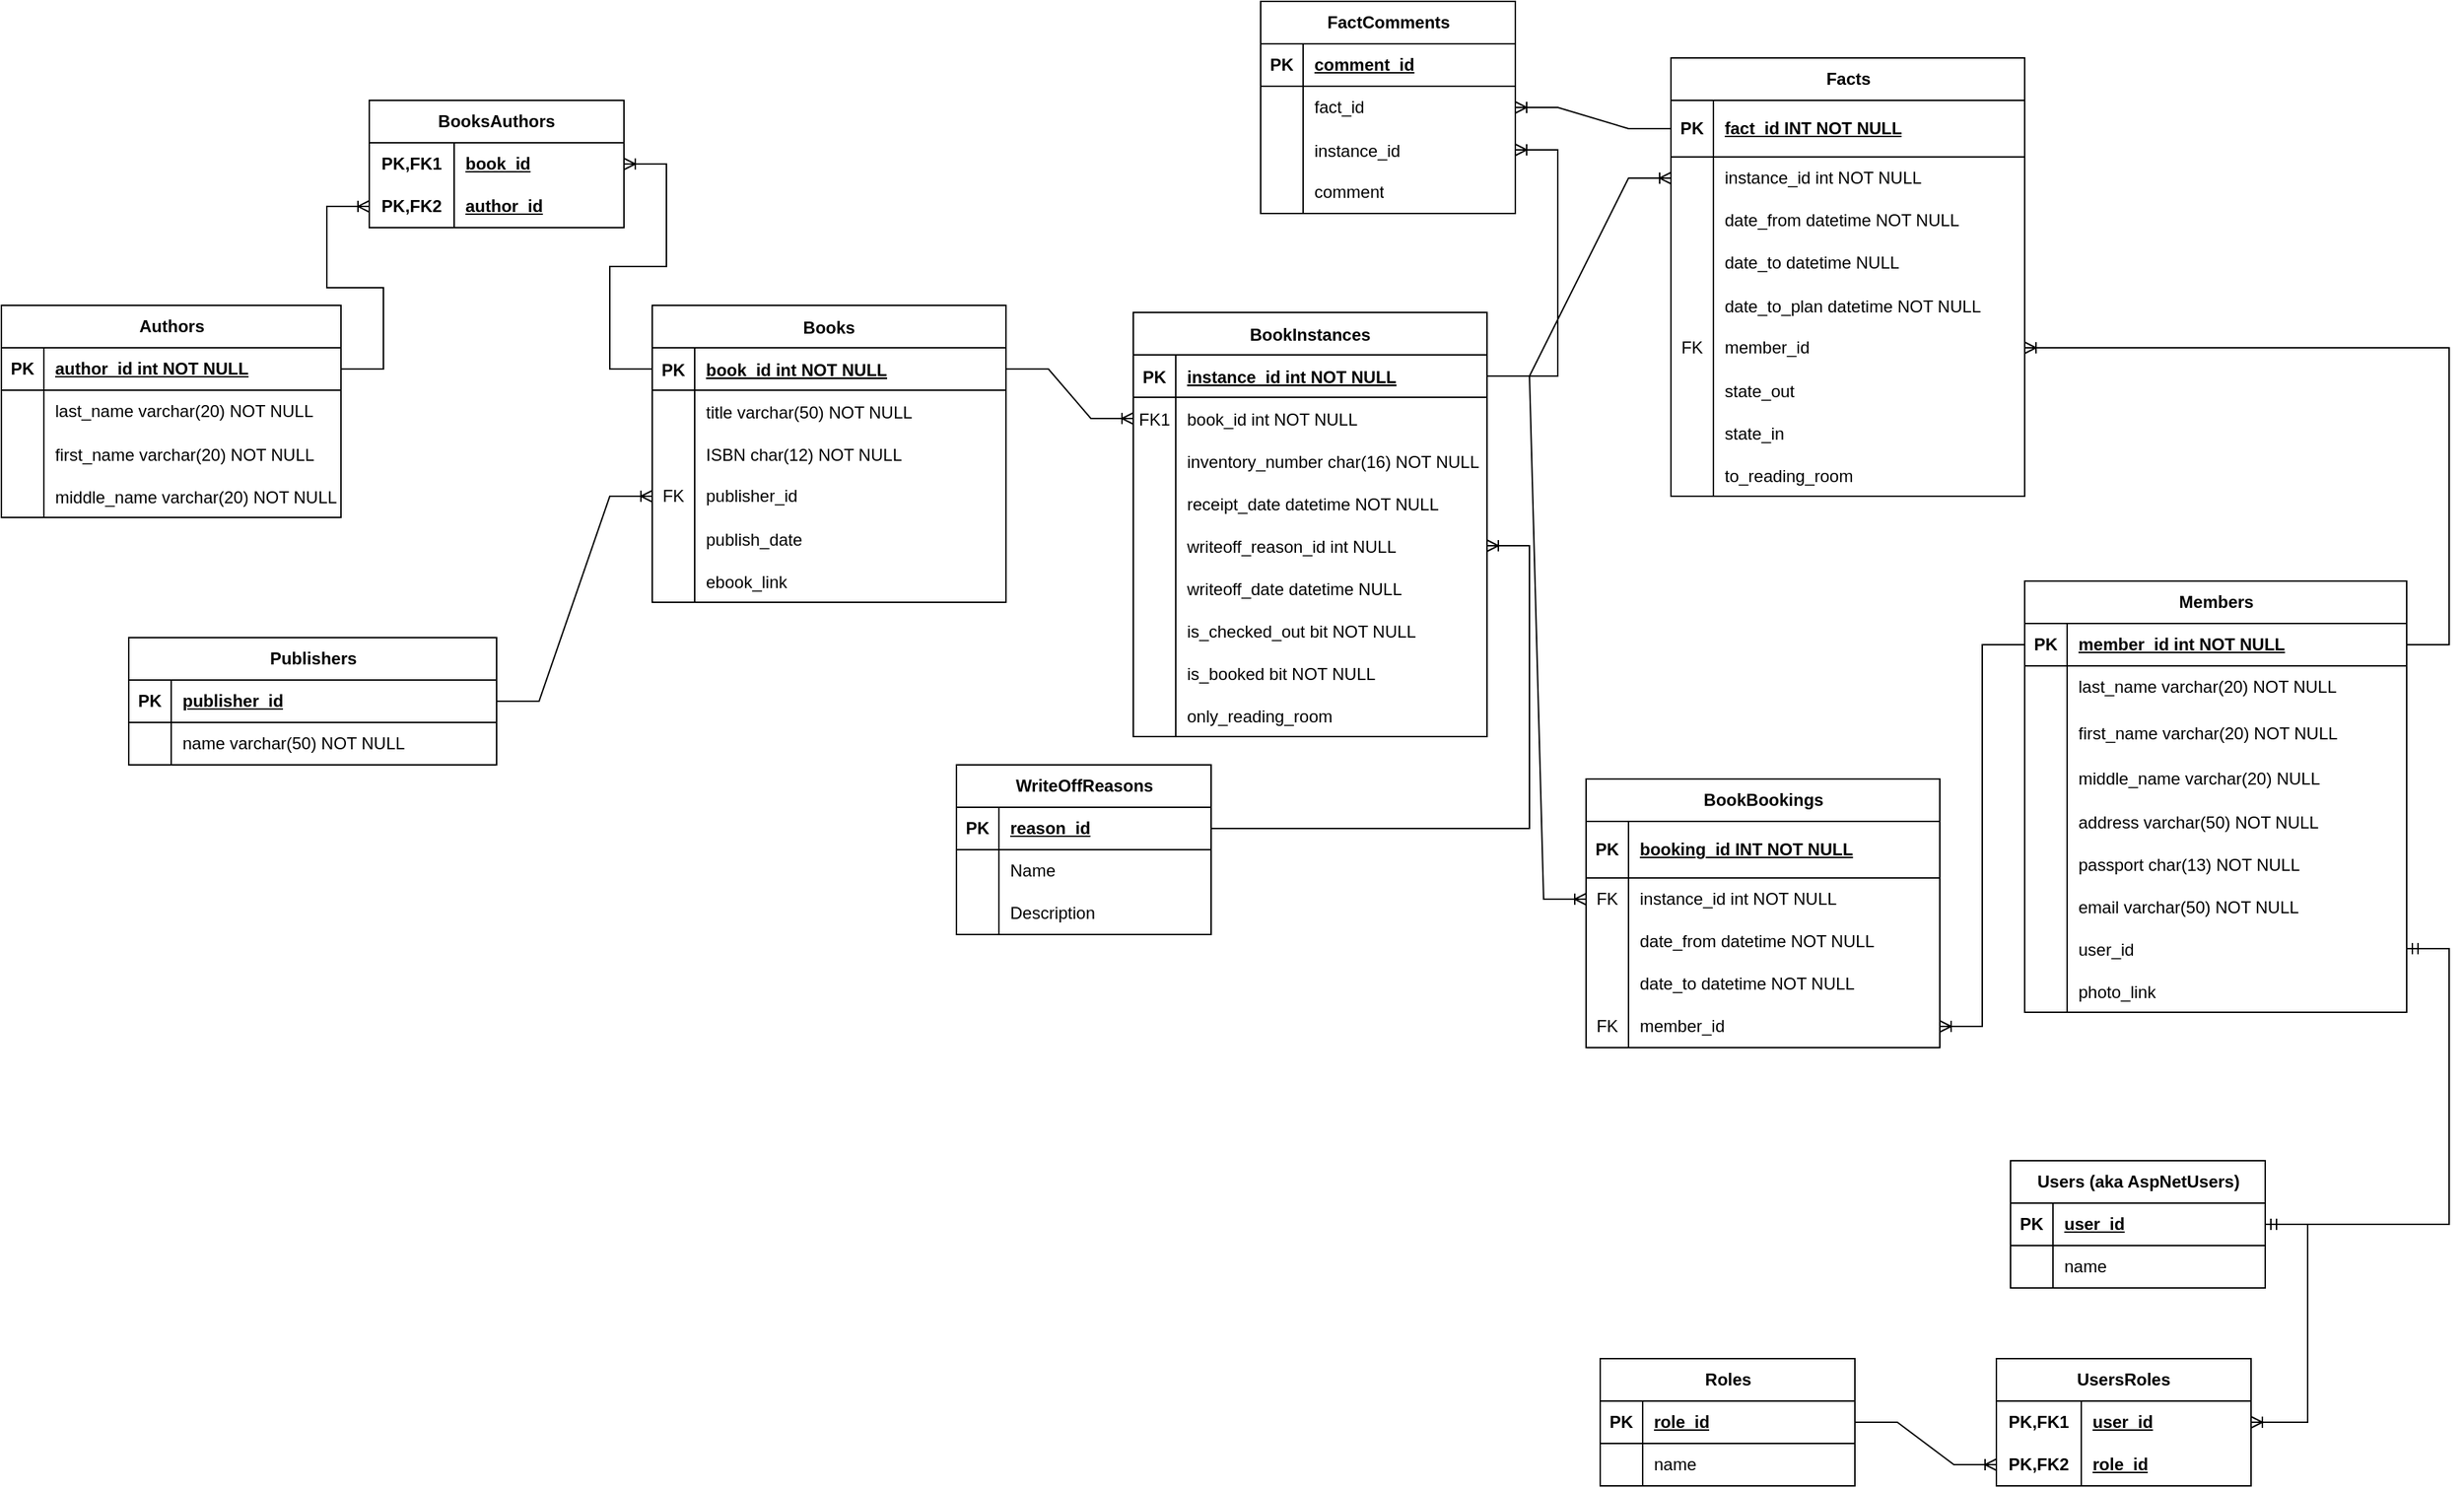 <mxfile version="26.0.6">
  <diagram id="R2lEEEUBdFMjLlhIrx00" name="Page-1">
    <mxGraphModel dx="1434" dy="892" grid="1" gridSize="10" guides="1" tooltips="1" connect="1" arrows="1" fold="1" page="1" pageScale="1" pageWidth="1850" pageHeight="11100" math="0" shadow="0" extFonts="Permanent Marker^https://fonts.googleapis.com/css?family=Permanent+Marker">
      <root>
        <mxCell id="0" />
        <mxCell id="1" parent="0" />
        <mxCell id="vO3pIUbdSxVr5gS7pBG6-1" value="" style="shape=partialRectangle;collapsible=0;dropTarget=0;pointerEvents=0;fillColor=none;points=[[0,0.5],[1,0.5]];portConstraint=eastwest;top=0;left=0;right=0;bottom=0;" parent="1" vertex="1">
          <mxGeometry x="630" y="410" width="250" height="30" as="geometry" />
        </mxCell>
        <mxCell id="vO3pIUbdSxVr5gS7pBG6-2" value="" style="shape=partialRectangle;overflow=hidden;connectable=0;fillColor=none;top=0;left=0;bottom=0;right=0;" parent="vO3pIUbdSxVr5gS7pBG6-1" vertex="1">
          <mxGeometry width="30" height="30" as="geometry">
            <mxRectangle width="30" height="30" as="alternateBounds" />
          </mxGeometry>
        </mxCell>
        <mxCell id="C-vyLk0tnHw3VtMMgP7b-2" value="BookInstances" style="shape=table;startSize=30;container=1;collapsible=1;childLayout=tableLayout;fixedRows=1;rowLines=0;fontStyle=1;align=center;resizeLast=1;" parent="1" vertex="1">
          <mxGeometry x="870" y="250" width="250" height="300" as="geometry" />
        </mxCell>
        <mxCell id="C-vyLk0tnHw3VtMMgP7b-3" value="" style="shape=partialRectangle;collapsible=0;dropTarget=0;pointerEvents=0;fillColor=none;points=[[0,0.5],[1,0.5]];portConstraint=eastwest;top=0;left=0;right=0;bottom=1;" parent="C-vyLk0tnHw3VtMMgP7b-2" vertex="1">
          <mxGeometry y="30" width="250" height="30" as="geometry" />
        </mxCell>
        <mxCell id="C-vyLk0tnHw3VtMMgP7b-4" value="PK" style="shape=partialRectangle;overflow=hidden;connectable=0;fillColor=none;top=0;left=0;bottom=0;right=0;fontStyle=1;" parent="C-vyLk0tnHw3VtMMgP7b-3" vertex="1">
          <mxGeometry width="30" height="30" as="geometry">
            <mxRectangle width="30" height="30" as="alternateBounds" />
          </mxGeometry>
        </mxCell>
        <mxCell id="C-vyLk0tnHw3VtMMgP7b-5" value="instance_id int NOT NULL " style="shape=partialRectangle;overflow=hidden;connectable=0;fillColor=none;top=0;left=0;bottom=0;right=0;align=left;spacingLeft=6;fontStyle=5;" parent="C-vyLk0tnHw3VtMMgP7b-3" vertex="1">
          <mxGeometry x="30" width="220" height="30" as="geometry">
            <mxRectangle width="220" height="30" as="alternateBounds" />
          </mxGeometry>
        </mxCell>
        <mxCell id="C-vyLk0tnHw3VtMMgP7b-6" value="" style="shape=partialRectangle;collapsible=0;dropTarget=0;pointerEvents=0;fillColor=none;points=[[0,0.5],[1,0.5]];portConstraint=eastwest;top=0;left=0;right=0;bottom=0;" parent="C-vyLk0tnHw3VtMMgP7b-2" vertex="1">
          <mxGeometry y="60" width="250" height="30" as="geometry" />
        </mxCell>
        <mxCell id="C-vyLk0tnHw3VtMMgP7b-7" value="FK1" style="shape=partialRectangle;overflow=hidden;connectable=0;fillColor=none;top=0;left=0;bottom=0;right=0;" parent="C-vyLk0tnHw3VtMMgP7b-6" vertex="1">
          <mxGeometry width="30" height="30" as="geometry">
            <mxRectangle width="30" height="30" as="alternateBounds" />
          </mxGeometry>
        </mxCell>
        <mxCell id="C-vyLk0tnHw3VtMMgP7b-8" value="book_id int NOT NULL" style="shape=partialRectangle;overflow=hidden;connectable=0;fillColor=none;top=0;left=0;bottom=0;right=0;align=left;spacingLeft=6;" parent="C-vyLk0tnHw3VtMMgP7b-6" vertex="1">
          <mxGeometry x="30" width="220" height="30" as="geometry">
            <mxRectangle width="220" height="30" as="alternateBounds" />
          </mxGeometry>
        </mxCell>
        <mxCell id="C-vyLk0tnHw3VtMMgP7b-9" value="" style="shape=partialRectangle;collapsible=0;dropTarget=0;pointerEvents=0;fillColor=none;points=[[0,0.5],[1,0.5]];portConstraint=eastwest;top=0;left=0;right=0;bottom=0;" parent="C-vyLk0tnHw3VtMMgP7b-2" vertex="1">
          <mxGeometry y="90" width="250" height="30" as="geometry" />
        </mxCell>
        <mxCell id="C-vyLk0tnHw3VtMMgP7b-10" value="" style="shape=partialRectangle;overflow=hidden;connectable=0;fillColor=none;top=0;left=0;bottom=0;right=0;" parent="C-vyLk0tnHw3VtMMgP7b-9" vertex="1">
          <mxGeometry width="30" height="30" as="geometry">
            <mxRectangle width="30" height="30" as="alternateBounds" />
          </mxGeometry>
        </mxCell>
        <mxCell id="C-vyLk0tnHw3VtMMgP7b-11" value="inventory_number char(16) NOT NULL" style="shape=partialRectangle;overflow=hidden;connectable=0;fillColor=none;top=0;left=0;bottom=0;right=0;align=left;spacingLeft=6;" parent="C-vyLk0tnHw3VtMMgP7b-9" vertex="1">
          <mxGeometry x="30" width="220" height="30" as="geometry">
            <mxRectangle width="220" height="30" as="alternateBounds" />
          </mxGeometry>
        </mxCell>
        <mxCell id="vO3pIUbdSxVr5gS7pBG6-214" value="" style="shape=tableRow;horizontal=0;startSize=0;swimlaneHead=0;swimlaneBody=0;fillColor=none;collapsible=0;dropTarget=0;points=[[0,0.5],[1,0.5]];portConstraint=eastwest;top=0;left=0;right=0;bottom=0;" parent="C-vyLk0tnHw3VtMMgP7b-2" vertex="1">
          <mxGeometry y="120" width="250" height="30" as="geometry" />
        </mxCell>
        <mxCell id="vO3pIUbdSxVr5gS7pBG6-215" value="" style="shape=partialRectangle;connectable=0;fillColor=none;top=0;left=0;bottom=0;right=0;editable=1;overflow=hidden;" parent="vO3pIUbdSxVr5gS7pBG6-214" vertex="1">
          <mxGeometry width="30" height="30" as="geometry">
            <mxRectangle width="30" height="30" as="alternateBounds" />
          </mxGeometry>
        </mxCell>
        <mxCell id="vO3pIUbdSxVr5gS7pBG6-216" value="receipt_date datetime NOT NULL" style="shape=partialRectangle;connectable=0;fillColor=none;top=0;left=0;bottom=0;right=0;align=left;spacingLeft=6;overflow=hidden;" parent="vO3pIUbdSxVr5gS7pBG6-214" vertex="1">
          <mxGeometry x="30" width="220" height="30" as="geometry">
            <mxRectangle width="220" height="30" as="alternateBounds" />
          </mxGeometry>
        </mxCell>
        <mxCell id="hEZc1-iiXJGq96IKQmFW-108" value="" style="shape=tableRow;horizontal=0;startSize=0;swimlaneHead=0;swimlaneBody=0;fillColor=none;collapsible=0;dropTarget=0;points=[[0,0.5],[1,0.5]];portConstraint=eastwest;top=0;left=0;right=0;bottom=0;" vertex="1" parent="C-vyLk0tnHw3VtMMgP7b-2">
          <mxGeometry y="150" width="250" height="30" as="geometry" />
        </mxCell>
        <mxCell id="hEZc1-iiXJGq96IKQmFW-109" value="" style="shape=partialRectangle;connectable=0;fillColor=none;top=0;left=0;bottom=0;right=0;editable=1;overflow=hidden;" vertex="1" parent="hEZc1-iiXJGq96IKQmFW-108">
          <mxGeometry width="30" height="30" as="geometry">
            <mxRectangle width="30" height="30" as="alternateBounds" />
          </mxGeometry>
        </mxCell>
        <mxCell id="hEZc1-iiXJGq96IKQmFW-110" value="writeoff_reason_id int NULL" style="shape=partialRectangle;connectable=0;fillColor=none;top=0;left=0;bottom=0;right=0;align=left;spacingLeft=6;overflow=hidden;" vertex="1" parent="hEZc1-iiXJGq96IKQmFW-108">
          <mxGeometry x="30" width="220" height="30" as="geometry">
            <mxRectangle width="220" height="30" as="alternateBounds" />
          </mxGeometry>
        </mxCell>
        <mxCell id="vO3pIUbdSxVr5gS7pBG6-62" value="" style="shape=tableRow;horizontal=0;startSize=0;swimlaneHead=0;swimlaneBody=0;fillColor=none;collapsible=0;dropTarget=0;points=[[0,0.5],[1,0.5]];portConstraint=eastwest;top=0;left=0;right=0;bottom=0;" parent="C-vyLk0tnHw3VtMMgP7b-2" vertex="1">
          <mxGeometry y="180" width="250" height="30" as="geometry" />
        </mxCell>
        <mxCell id="vO3pIUbdSxVr5gS7pBG6-63" value="" style="shape=partialRectangle;connectable=0;fillColor=none;top=0;left=0;bottom=0;right=0;editable=1;overflow=hidden;" parent="vO3pIUbdSxVr5gS7pBG6-62" vertex="1">
          <mxGeometry width="30" height="30" as="geometry">
            <mxRectangle width="30" height="30" as="alternateBounds" />
          </mxGeometry>
        </mxCell>
        <mxCell id="vO3pIUbdSxVr5gS7pBG6-64" value="writeoff_date datetime NULL" style="shape=partialRectangle;connectable=0;fillColor=none;top=0;left=0;bottom=0;right=0;align=left;spacingLeft=6;overflow=hidden;" parent="vO3pIUbdSxVr5gS7pBG6-62" vertex="1">
          <mxGeometry x="30" width="220" height="30" as="geometry">
            <mxRectangle width="220" height="30" as="alternateBounds" />
          </mxGeometry>
        </mxCell>
        <mxCell id="hEZc1-iiXJGq96IKQmFW-19" value="" style="shape=tableRow;horizontal=0;startSize=0;swimlaneHead=0;swimlaneBody=0;fillColor=none;collapsible=0;dropTarget=0;points=[[0,0.5],[1,0.5]];portConstraint=eastwest;top=0;left=0;right=0;bottom=0;" vertex="1" parent="C-vyLk0tnHw3VtMMgP7b-2">
          <mxGeometry y="210" width="250" height="30" as="geometry" />
        </mxCell>
        <mxCell id="hEZc1-iiXJGq96IKQmFW-20" value="" style="shape=partialRectangle;connectable=0;fillColor=none;top=0;left=0;bottom=0;right=0;editable=1;overflow=hidden;" vertex="1" parent="hEZc1-iiXJGq96IKQmFW-19">
          <mxGeometry width="30" height="30" as="geometry">
            <mxRectangle width="30" height="30" as="alternateBounds" />
          </mxGeometry>
        </mxCell>
        <mxCell id="hEZc1-iiXJGq96IKQmFW-21" value="is_checked_out bit NOT NULL" style="shape=partialRectangle;connectable=0;fillColor=none;top=0;left=0;bottom=0;right=0;align=left;spacingLeft=6;overflow=hidden;" vertex="1" parent="hEZc1-iiXJGq96IKQmFW-19">
          <mxGeometry x="30" width="220" height="30" as="geometry">
            <mxRectangle width="220" height="30" as="alternateBounds" />
          </mxGeometry>
        </mxCell>
        <mxCell id="hEZc1-iiXJGq96IKQmFW-133" value="" style="shape=tableRow;horizontal=0;startSize=0;swimlaneHead=0;swimlaneBody=0;fillColor=none;collapsible=0;dropTarget=0;points=[[0,0.5],[1,0.5]];portConstraint=eastwest;top=0;left=0;right=0;bottom=0;" vertex="1" parent="C-vyLk0tnHw3VtMMgP7b-2">
          <mxGeometry y="240" width="250" height="30" as="geometry" />
        </mxCell>
        <mxCell id="hEZc1-iiXJGq96IKQmFW-134" value="" style="shape=partialRectangle;connectable=0;fillColor=none;top=0;left=0;bottom=0;right=0;editable=1;overflow=hidden;" vertex="1" parent="hEZc1-iiXJGq96IKQmFW-133">
          <mxGeometry width="30" height="30" as="geometry">
            <mxRectangle width="30" height="30" as="alternateBounds" />
          </mxGeometry>
        </mxCell>
        <mxCell id="hEZc1-iiXJGq96IKQmFW-135" value="is_booked bit NOT NULL" style="shape=partialRectangle;connectable=0;fillColor=none;top=0;left=0;bottom=0;right=0;align=left;spacingLeft=6;overflow=hidden;" vertex="1" parent="hEZc1-iiXJGq96IKQmFW-133">
          <mxGeometry x="30" width="220" height="30" as="geometry">
            <mxRectangle width="220" height="30" as="alternateBounds" />
          </mxGeometry>
        </mxCell>
        <mxCell id="hEZc1-iiXJGq96IKQmFW-141" value="" style="shape=tableRow;horizontal=0;startSize=0;swimlaneHead=0;swimlaneBody=0;fillColor=none;collapsible=0;dropTarget=0;points=[[0,0.5],[1,0.5]];portConstraint=eastwest;top=0;left=0;right=0;bottom=0;" vertex="1" parent="C-vyLk0tnHw3VtMMgP7b-2">
          <mxGeometry y="270" width="250" height="30" as="geometry" />
        </mxCell>
        <mxCell id="hEZc1-iiXJGq96IKQmFW-142" value="" style="shape=partialRectangle;connectable=0;fillColor=none;top=0;left=0;bottom=0;right=0;editable=1;overflow=hidden;" vertex="1" parent="hEZc1-iiXJGq96IKQmFW-141">
          <mxGeometry width="30" height="30" as="geometry">
            <mxRectangle width="30" height="30" as="alternateBounds" />
          </mxGeometry>
        </mxCell>
        <mxCell id="hEZc1-iiXJGq96IKQmFW-143" value="only_reading_room" style="shape=partialRectangle;connectable=0;fillColor=none;top=0;left=0;bottom=0;right=0;align=left;spacingLeft=6;overflow=hidden;" vertex="1" parent="hEZc1-iiXJGq96IKQmFW-141">
          <mxGeometry x="30" width="220" height="30" as="geometry">
            <mxRectangle width="220" height="30" as="alternateBounds" />
          </mxGeometry>
        </mxCell>
        <mxCell id="vO3pIUbdSxVr5gS7pBG6-36" value="Publishers" style="shape=table;startSize=30;container=1;collapsible=1;childLayout=tableLayout;fixedRows=1;rowLines=0;fontStyle=1;align=center;resizeLast=1;html=1;" parent="1" vertex="1">
          <mxGeometry x="160" y="480" width="260" height="90" as="geometry" />
        </mxCell>
        <mxCell id="vO3pIUbdSxVr5gS7pBG6-37" value="" style="shape=tableRow;horizontal=0;startSize=0;swimlaneHead=0;swimlaneBody=0;fillColor=none;collapsible=0;dropTarget=0;points=[[0,0.5],[1,0.5]];portConstraint=eastwest;top=0;left=0;right=0;bottom=1;" parent="vO3pIUbdSxVr5gS7pBG6-36" vertex="1">
          <mxGeometry y="30" width="260" height="30" as="geometry" />
        </mxCell>
        <mxCell id="vO3pIUbdSxVr5gS7pBG6-38" value="PK" style="shape=partialRectangle;connectable=0;fillColor=none;top=0;left=0;bottom=0;right=0;fontStyle=1;overflow=hidden;whiteSpace=wrap;html=1;" parent="vO3pIUbdSxVr5gS7pBG6-37" vertex="1">
          <mxGeometry width="30" height="30" as="geometry">
            <mxRectangle width="30" height="30" as="alternateBounds" />
          </mxGeometry>
        </mxCell>
        <mxCell id="vO3pIUbdSxVr5gS7pBG6-39" value="publisher_id" style="shape=partialRectangle;connectable=0;fillColor=none;top=0;left=0;bottom=0;right=0;align=left;spacingLeft=6;fontStyle=5;overflow=hidden;whiteSpace=wrap;html=1;" parent="vO3pIUbdSxVr5gS7pBG6-37" vertex="1">
          <mxGeometry x="30" width="230" height="30" as="geometry">
            <mxRectangle width="230" height="30" as="alternateBounds" />
          </mxGeometry>
        </mxCell>
        <mxCell id="vO3pIUbdSxVr5gS7pBG6-40" value="" style="shape=tableRow;horizontal=0;startSize=0;swimlaneHead=0;swimlaneBody=0;fillColor=none;collapsible=0;dropTarget=0;points=[[0,0.5],[1,0.5]];portConstraint=eastwest;top=0;left=0;right=0;bottom=0;" parent="vO3pIUbdSxVr5gS7pBG6-36" vertex="1">
          <mxGeometry y="60" width="260" height="30" as="geometry" />
        </mxCell>
        <mxCell id="vO3pIUbdSxVr5gS7pBG6-41" value="" style="shape=partialRectangle;connectable=0;fillColor=none;top=0;left=0;bottom=0;right=0;editable=1;overflow=hidden;whiteSpace=wrap;html=1;" parent="vO3pIUbdSxVr5gS7pBG6-40" vertex="1">
          <mxGeometry width="30" height="30" as="geometry">
            <mxRectangle width="30" height="30" as="alternateBounds" />
          </mxGeometry>
        </mxCell>
        <mxCell id="vO3pIUbdSxVr5gS7pBG6-42" value="name varchar(50) NOT NULL" style="shape=partialRectangle;connectable=0;fillColor=none;top=0;left=0;bottom=0;right=0;align=left;spacingLeft=6;overflow=hidden;whiteSpace=wrap;html=1;" parent="vO3pIUbdSxVr5gS7pBG6-40" vertex="1">
          <mxGeometry x="30" width="230" height="30" as="geometry">
            <mxRectangle width="230" height="30" as="alternateBounds" />
          </mxGeometry>
        </mxCell>
        <mxCell id="C-vyLk0tnHw3VtMMgP7b-23" value="Books" style="shape=table;startSize=30;container=1;collapsible=1;childLayout=tableLayout;fixedRows=1;rowLines=0;fontStyle=1;align=center;resizeLast=1;" parent="1" vertex="1">
          <mxGeometry x="530" y="245" width="250" height="210" as="geometry" />
        </mxCell>
        <mxCell id="C-vyLk0tnHw3VtMMgP7b-24" value="" style="shape=partialRectangle;collapsible=0;dropTarget=0;pointerEvents=0;fillColor=none;points=[[0,0.5],[1,0.5]];portConstraint=eastwest;top=0;left=0;right=0;bottom=1;" parent="C-vyLk0tnHw3VtMMgP7b-23" vertex="1">
          <mxGeometry y="30" width="250" height="30" as="geometry" />
        </mxCell>
        <mxCell id="C-vyLk0tnHw3VtMMgP7b-25" value="PK" style="shape=partialRectangle;overflow=hidden;connectable=0;fillColor=none;top=0;left=0;bottom=0;right=0;fontStyle=1;" parent="C-vyLk0tnHw3VtMMgP7b-24" vertex="1">
          <mxGeometry width="30" height="30" as="geometry">
            <mxRectangle width="30" height="30" as="alternateBounds" />
          </mxGeometry>
        </mxCell>
        <mxCell id="C-vyLk0tnHw3VtMMgP7b-26" value="book_id int NOT NULL " style="shape=partialRectangle;overflow=hidden;connectable=0;fillColor=none;top=0;left=0;bottom=0;right=0;align=left;spacingLeft=6;fontStyle=5;" parent="C-vyLk0tnHw3VtMMgP7b-24" vertex="1">
          <mxGeometry x="30" width="220" height="30" as="geometry">
            <mxRectangle width="220" height="30" as="alternateBounds" />
          </mxGeometry>
        </mxCell>
        <mxCell id="C-vyLk0tnHw3VtMMgP7b-27" value="" style="shape=partialRectangle;collapsible=0;dropTarget=0;pointerEvents=0;fillColor=none;points=[[0,0.5],[1,0.5]];portConstraint=eastwest;top=0;left=0;right=0;bottom=0;" parent="C-vyLk0tnHw3VtMMgP7b-23" vertex="1">
          <mxGeometry y="60" width="250" height="30" as="geometry" />
        </mxCell>
        <mxCell id="C-vyLk0tnHw3VtMMgP7b-28" value="" style="shape=partialRectangle;overflow=hidden;connectable=0;fillColor=none;top=0;left=0;bottom=0;right=0;" parent="C-vyLk0tnHw3VtMMgP7b-27" vertex="1">
          <mxGeometry width="30" height="30" as="geometry">
            <mxRectangle width="30" height="30" as="alternateBounds" />
          </mxGeometry>
        </mxCell>
        <mxCell id="C-vyLk0tnHw3VtMMgP7b-29" value="title varchar(50) NOT NULL" style="shape=partialRectangle;overflow=hidden;connectable=0;fillColor=none;top=0;left=0;bottom=0;right=0;align=left;spacingLeft=6;" parent="C-vyLk0tnHw3VtMMgP7b-27" vertex="1">
          <mxGeometry x="30" width="220" height="30" as="geometry">
            <mxRectangle width="220" height="30" as="alternateBounds" />
          </mxGeometry>
        </mxCell>
        <mxCell id="vO3pIUbdSxVr5gS7pBG6-12" value="" style="shape=tableRow;horizontal=0;startSize=0;swimlaneHead=0;swimlaneBody=0;fillColor=none;collapsible=0;dropTarget=0;points=[[0,0.5],[1,0.5]];portConstraint=eastwest;top=0;left=0;right=0;bottom=0;" parent="C-vyLk0tnHw3VtMMgP7b-23" vertex="1">
          <mxGeometry y="90" width="250" height="30" as="geometry" />
        </mxCell>
        <mxCell id="vO3pIUbdSxVr5gS7pBG6-13" value="" style="shape=partialRectangle;connectable=0;fillColor=none;top=0;left=0;bottom=0;right=0;editable=1;overflow=hidden;" parent="vO3pIUbdSxVr5gS7pBG6-12" vertex="1">
          <mxGeometry width="30" height="30" as="geometry">
            <mxRectangle width="30" height="30" as="alternateBounds" />
          </mxGeometry>
        </mxCell>
        <mxCell id="vO3pIUbdSxVr5gS7pBG6-14" value="ISBN char(12) NOT NULL" style="shape=partialRectangle;connectable=0;fillColor=none;top=0;left=0;bottom=0;right=0;align=left;spacingLeft=6;overflow=hidden;" parent="vO3pIUbdSxVr5gS7pBG6-12" vertex="1">
          <mxGeometry x="30" width="220" height="30" as="geometry">
            <mxRectangle width="220" height="30" as="alternateBounds" />
          </mxGeometry>
        </mxCell>
        <mxCell id="vO3pIUbdSxVr5gS7pBG6-50" value="" style="shape=tableRow;horizontal=0;startSize=0;swimlaneHead=0;swimlaneBody=0;fillColor=none;collapsible=0;dropTarget=0;points=[[0,0.5],[1,0.5]];portConstraint=eastwest;top=0;left=0;right=0;bottom=0;" parent="C-vyLk0tnHw3VtMMgP7b-23" vertex="1">
          <mxGeometry y="120" width="250" height="30" as="geometry" />
        </mxCell>
        <mxCell id="vO3pIUbdSxVr5gS7pBG6-51" value="FK" style="shape=partialRectangle;connectable=0;fillColor=none;top=0;left=0;bottom=0;right=0;fontStyle=0;overflow=hidden;whiteSpace=wrap;html=1;" parent="vO3pIUbdSxVr5gS7pBG6-50" vertex="1">
          <mxGeometry width="30" height="30" as="geometry">
            <mxRectangle width="30" height="30" as="alternateBounds" />
          </mxGeometry>
        </mxCell>
        <mxCell id="vO3pIUbdSxVr5gS7pBG6-52" value="publisher_id" style="shape=partialRectangle;connectable=0;fillColor=none;top=0;left=0;bottom=0;right=0;align=left;spacingLeft=6;fontStyle=0;overflow=hidden;whiteSpace=wrap;html=1;" parent="vO3pIUbdSxVr5gS7pBG6-50" vertex="1">
          <mxGeometry x="30" width="220" height="30" as="geometry">
            <mxRectangle width="220" height="30" as="alternateBounds" />
          </mxGeometry>
        </mxCell>
        <mxCell id="vO3pIUbdSxVr5gS7pBG6-54" value="" style="shape=tableRow;horizontal=0;startSize=0;swimlaneHead=0;swimlaneBody=0;fillColor=none;collapsible=0;dropTarget=0;points=[[0,0.5],[1,0.5]];portConstraint=eastwest;top=0;left=0;right=0;bottom=0;" parent="C-vyLk0tnHw3VtMMgP7b-23" vertex="1">
          <mxGeometry y="150" width="250" height="30" as="geometry" />
        </mxCell>
        <mxCell id="vO3pIUbdSxVr5gS7pBG6-55" value="" style="shape=partialRectangle;connectable=0;fillColor=none;top=0;left=0;bottom=0;right=0;editable=1;overflow=hidden;" parent="vO3pIUbdSxVr5gS7pBG6-54" vertex="1">
          <mxGeometry width="30" height="30" as="geometry">
            <mxRectangle width="30" height="30" as="alternateBounds" />
          </mxGeometry>
        </mxCell>
        <mxCell id="vO3pIUbdSxVr5gS7pBG6-56" value="publish_date" style="shape=partialRectangle;connectable=0;fillColor=none;top=0;left=0;bottom=0;right=0;align=left;spacingLeft=6;overflow=hidden;" parent="vO3pIUbdSxVr5gS7pBG6-54" vertex="1">
          <mxGeometry x="30" width="220" height="30" as="geometry">
            <mxRectangle width="220" height="30" as="alternateBounds" />
          </mxGeometry>
        </mxCell>
        <mxCell id="hEZc1-iiXJGq96IKQmFW-145" value="" style="shape=tableRow;horizontal=0;startSize=0;swimlaneHead=0;swimlaneBody=0;fillColor=none;collapsible=0;dropTarget=0;points=[[0,0.5],[1,0.5]];portConstraint=eastwest;top=0;left=0;right=0;bottom=0;" vertex="1" parent="C-vyLk0tnHw3VtMMgP7b-23">
          <mxGeometry y="180" width="250" height="30" as="geometry" />
        </mxCell>
        <mxCell id="hEZc1-iiXJGq96IKQmFW-146" value="" style="shape=partialRectangle;connectable=0;fillColor=none;top=0;left=0;bottom=0;right=0;editable=1;overflow=hidden;" vertex="1" parent="hEZc1-iiXJGq96IKQmFW-145">
          <mxGeometry width="30" height="30" as="geometry">
            <mxRectangle width="30" height="30" as="alternateBounds" />
          </mxGeometry>
        </mxCell>
        <mxCell id="hEZc1-iiXJGq96IKQmFW-147" value="ebook_link" style="shape=partialRectangle;connectable=0;fillColor=none;top=0;left=0;bottom=0;right=0;align=left;spacingLeft=6;overflow=hidden;" vertex="1" parent="hEZc1-iiXJGq96IKQmFW-145">
          <mxGeometry x="30" width="220" height="30" as="geometry">
            <mxRectangle width="220" height="30" as="alternateBounds" />
          </mxGeometry>
        </mxCell>
        <mxCell id="vO3pIUbdSxVr5gS7pBG6-58" value="" style="edgeStyle=entityRelationEdgeStyle;fontSize=12;html=1;endArrow=ERoneToMany;rounded=0;" parent="1" source="C-vyLk0tnHw3VtMMgP7b-24" target="C-vyLk0tnHw3VtMMgP7b-6" edge="1">
          <mxGeometry width="100" height="100" relative="1" as="geometry">
            <mxPoint x="860" y="400" as="sourcePoint" />
            <mxPoint x="935.0" y="390" as="targetPoint" />
          </mxGeometry>
        </mxCell>
        <mxCell id="vO3pIUbdSxVr5gS7pBG6-60" value="" style="edgeStyle=entityRelationEdgeStyle;fontSize=12;html=1;endArrow=ERoneToMany;rounded=0;exitX=1;exitY=0.5;exitDx=0;exitDy=0;" parent="1" source="vO3pIUbdSxVr5gS7pBG6-37" target="vO3pIUbdSxVr5gS7pBG6-50" edge="1">
          <mxGeometry width="100" height="100" relative="1" as="geometry">
            <mxPoint x="380" y="300" as="sourcePoint" />
            <mxPoint x="520" y="420" as="targetPoint" />
            <Array as="points">
              <mxPoint x="940" y="595" />
            </Array>
          </mxGeometry>
        </mxCell>
        <mxCell id="vO3pIUbdSxVr5gS7pBG6-67" value="Authors" style="shape=table;startSize=30;container=1;collapsible=1;childLayout=tableLayout;fixedRows=1;rowLines=0;fontStyle=1;align=center;resizeLast=1;html=1;" parent="1" vertex="1">
          <mxGeometry x="70" y="245" width="240" height="150" as="geometry" />
        </mxCell>
        <mxCell id="vO3pIUbdSxVr5gS7pBG6-68" value="" style="shape=tableRow;horizontal=0;startSize=0;swimlaneHead=0;swimlaneBody=0;fillColor=none;collapsible=0;dropTarget=0;points=[[0,0.5],[1,0.5]];portConstraint=eastwest;top=0;left=0;right=0;bottom=1;" parent="vO3pIUbdSxVr5gS7pBG6-67" vertex="1">
          <mxGeometry y="30" width="240" height="30" as="geometry" />
        </mxCell>
        <mxCell id="vO3pIUbdSxVr5gS7pBG6-69" value="PK" style="shape=partialRectangle;connectable=0;fillColor=none;top=0;left=0;bottom=0;right=0;fontStyle=1;overflow=hidden;whiteSpace=wrap;html=1;" parent="vO3pIUbdSxVr5gS7pBG6-68" vertex="1">
          <mxGeometry width="30" height="30" as="geometry">
            <mxRectangle width="30" height="30" as="alternateBounds" />
          </mxGeometry>
        </mxCell>
        <mxCell id="vO3pIUbdSxVr5gS7pBG6-70" value="author_id int NOT NULL" style="shape=partialRectangle;connectable=0;fillColor=none;top=0;left=0;bottom=0;right=0;align=left;spacingLeft=6;fontStyle=5;overflow=hidden;whiteSpace=wrap;html=1;" parent="vO3pIUbdSxVr5gS7pBG6-68" vertex="1">
          <mxGeometry x="30" width="210" height="30" as="geometry">
            <mxRectangle width="210" height="30" as="alternateBounds" />
          </mxGeometry>
        </mxCell>
        <mxCell id="vO3pIUbdSxVr5gS7pBG6-71" value="" style="shape=tableRow;horizontal=0;startSize=0;swimlaneHead=0;swimlaneBody=0;fillColor=none;collapsible=0;dropTarget=0;points=[[0,0.5],[1,0.5]];portConstraint=eastwest;top=0;left=0;right=0;bottom=0;" parent="vO3pIUbdSxVr5gS7pBG6-67" vertex="1">
          <mxGeometry y="60" width="240" height="30" as="geometry" />
        </mxCell>
        <mxCell id="vO3pIUbdSxVr5gS7pBG6-72" value="" style="shape=partialRectangle;connectable=0;fillColor=none;top=0;left=0;bottom=0;right=0;editable=1;overflow=hidden;whiteSpace=wrap;html=1;" parent="vO3pIUbdSxVr5gS7pBG6-71" vertex="1">
          <mxGeometry width="30" height="30" as="geometry">
            <mxRectangle width="30" height="30" as="alternateBounds" />
          </mxGeometry>
        </mxCell>
        <mxCell id="vO3pIUbdSxVr5gS7pBG6-73" value="last_name varchar(20) NOT NULL" style="shape=partialRectangle;connectable=0;fillColor=none;top=0;left=0;bottom=0;right=0;align=left;spacingLeft=6;overflow=hidden;whiteSpace=wrap;html=1;" parent="vO3pIUbdSxVr5gS7pBG6-71" vertex="1">
          <mxGeometry x="30" width="210" height="30" as="geometry">
            <mxRectangle width="210" height="30" as="alternateBounds" />
          </mxGeometry>
        </mxCell>
        <mxCell id="vO3pIUbdSxVr5gS7pBG6-174" value="" style="shape=tableRow;horizontal=0;startSize=0;swimlaneHead=0;swimlaneBody=0;fillColor=none;collapsible=0;dropTarget=0;points=[[0,0.5],[1,0.5]];portConstraint=eastwest;top=0;left=0;right=0;bottom=0;" parent="vO3pIUbdSxVr5gS7pBG6-67" vertex="1">
          <mxGeometry y="90" width="240" height="30" as="geometry" />
        </mxCell>
        <mxCell id="vO3pIUbdSxVr5gS7pBG6-175" value="" style="shape=partialRectangle;connectable=0;fillColor=none;top=0;left=0;bottom=0;right=0;editable=1;overflow=hidden;" parent="vO3pIUbdSxVr5gS7pBG6-174" vertex="1">
          <mxGeometry width="30" height="30" as="geometry">
            <mxRectangle width="30" height="30" as="alternateBounds" />
          </mxGeometry>
        </mxCell>
        <mxCell id="vO3pIUbdSxVr5gS7pBG6-176" value="first_name varchar(20) NOT NULL" style="shape=partialRectangle;connectable=0;fillColor=none;top=0;left=0;bottom=0;right=0;align=left;spacingLeft=6;overflow=hidden;" parent="vO3pIUbdSxVr5gS7pBG6-174" vertex="1">
          <mxGeometry x="30" width="210" height="30" as="geometry">
            <mxRectangle width="210" height="30" as="alternateBounds" />
          </mxGeometry>
        </mxCell>
        <mxCell id="vO3pIUbdSxVr5gS7pBG6-178" value="" style="shape=tableRow;horizontal=0;startSize=0;swimlaneHead=0;swimlaneBody=0;fillColor=none;collapsible=0;dropTarget=0;points=[[0,0.5],[1,0.5]];portConstraint=eastwest;top=0;left=0;right=0;bottom=0;" parent="vO3pIUbdSxVr5gS7pBG6-67" vertex="1">
          <mxGeometry y="120" width="240" height="30" as="geometry" />
        </mxCell>
        <mxCell id="vO3pIUbdSxVr5gS7pBG6-179" value="" style="shape=partialRectangle;connectable=0;fillColor=none;top=0;left=0;bottom=0;right=0;editable=1;overflow=hidden;" parent="vO3pIUbdSxVr5gS7pBG6-178" vertex="1">
          <mxGeometry width="30" height="30" as="geometry">
            <mxRectangle width="30" height="30" as="alternateBounds" />
          </mxGeometry>
        </mxCell>
        <mxCell id="vO3pIUbdSxVr5gS7pBG6-180" value="middle_name varchar(20) NOT NULL" style="shape=partialRectangle;connectable=0;fillColor=none;top=0;left=0;bottom=0;right=0;align=left;spacingLeft=6;overflow=hidden;" parent="vO3pIUbdSxVr5gS7pBG6-178" vertex="1">
          <mxGeometry x="30" width="210" height="30" as="geometry">
            <mxRectangle width="210" height="30" as="alternateBounds" />
          </mxGeometry>
        </mxCell>
        <mxCell id="vO3pIUbdSxVr5gS7pBG6-96" value="" style="edgeStyle=entityRelationEdgeStyle;fontSize=12;html=1;endArrow=ERoneToMany;rounded=0;" parent="1" source="C-vyLk0tnHw3VtMMgP7b-3" target="vO3pIUbdSxVr5gS7pBG6-87" edge="1">
          <mxGeometry width="100" height="100" relative="1" as="geometry">
            <mxPoint x="1550" y="230" as="sourcePoint" />
            <mxPoint x="1380" y="210" as="targetPoint" />
          </mxGeometry>
        </mxCell>
        <mxCell id="vO3pIUbdSxVr5gS7pBG6-105" value="Members" style="shape=table;startSize=30;container=1;collapsible=1;childLayout=tableLayout;fixedRows=1;rowLines=0;fontStyle=1;align=center;resizeLast=1;html=1;" parent="1" vertex="1">
          <mxGeometry x="1500" y="440" width="270" height="305" as="geometry" />
        </mxCell>
        <mxCell id="vO3pIUbdSxVr5gS7pBG6-106" value="" style="shape=tableRow;horizontal=0;startSize=0;swimlaneHead=0;swimlaneBody=0;fillColor=none;collapsible=0;dropTarget=0;points=[[0,0.5],[1,0.5]];portConstraint=eastwest;top=0;left=0;right=0;bottom=1;" parent="vO3pIUbdSxVr5gS7pBG6-105" vertex="1">
          <mxGeometry y="30" width="270" height="30" as="geometry" />
        </mxCell>
        <mxCell id="vO3pIUbdSxVr5gS7pBG6-107" value="PK" style="shape=partialRectangle;connectable=0;fillColor=none;top=0;left=0;bottom=0;right=0;fontStyle=1;overflow=hidden;whiteSpace=wrap;html=1;" parent="vO3pIUbdSxVr5gS7pBG6-106" vertex="1">
          <mxGeometry width="30" height="30" as="geometry">
            <mxRectangle width="30" height="30" as="alternateBounds" />
          </mxGeometry>
        </mxCell>
        <mxCell id="vO3pIUbdSxVr5gS7pBG6-108" value="member_id int NOT NULL" style="shape=partialRectangle;connectable=0;fillColor=none;top=0;left=0;bottom=0;right=0;align=left;spacingLeft=6;fontStyle=5;overflow=hidden;whiteSpace=wrap;html=1;" parent="vO3pIUbdSxVr5gS7pBG6-106" vertex="1">
          <mxGeometry x="30" width="240" height="30" as="geometry">
            <mxRectangle width="240" height="30" as="alternateBounds" />
          </mxGeometry>
        </mxCell>
        <mxCell id="vO3pIUbdSxVr5gS7pBG6-109" value="" style="shape=tableRow;horizontal=0;startSize=0;swimlaneHead=0;swimlaneBody=0;fillColor=none;collapsible=0;dropTarget=0;points=[[0,0.5],[1,0.5]];portConstraint=eastwest;top=0;left=0;right=0;bottom=0;" parent="vO3pIUbdSxVr5gS7pBG6-105" vertex="1">
          <mxGeometry y="60" width="270" height="30" as="geometry" />
        </mxCell>
        <mxCell id="vO3pIUbdSxVr5gS7pBG6-110" value="" style="shape=partialRectangle;connectable=0;fillColor=none;top=0;left=0;bottom=0;right=0;editable=1;overflow=hidden;whiteSpace=wrap;html=1;" parent="vO3pIUbdSxVr5gS7pBG6-109" vertex="1">
          <mxGeometry width="30" height="30" as="geometry">
            <mxRectangle width="30" height="30" as="alternateBounds" />
          </mxGeometry>
        </mxCell>
        <mxCell id="vO3pIUbdSxVr5gS7pBG6-111" value="last_name varchar(20) NOT NULL" style="shape=partialRectangle;connectable=0;fillColor=none;top=0;left=0;bottom=0;right=0;align=left;spacingLeft=6;overflow=hidden;whiteSpace=wrap;html=1;" parent="vO3pIUbdSxVr5gS7pBG6-109" vertex="1">
          <mxGeometry x="30" width="240" height="30" as="geometry">
            <mxRectangle width="240" height="30" as="alternateBounds" />
          </mxGeometry>
        </mxCell>
        <mxCell id="vO3pIUbdSxVr5gS7pBG6-112" value="" style="shape=tableRow;horizontal=0;startSize=0;swimlaneHead=0;swimlaneBody=0;fillColor=none;collapsible=0;dropTarget=0;points=[[0,0.5],[1,0.5]];portConstraint=eastwest;top=0;left=0;right=0;bottom=0;" parent="vO3pIUbdSxVr5gS7pBG6-105" vertex="1">
          <mxGeometry y="90" width="270" height="35" as="geometry" />
        </mxCell>
        <mxCell id="vO3pIUbdSxVr5gS7pBG6-113" value="" style="shape=partialRectangle;connectable=0;fillColor=none;top=0;left=0;bottom=0;right=0;editable=1;overflow=hidden;whiteSpace=wrap;html=1;" parent="vO3pIUbdSxVr5gS7pBG6-112" vertex="1">
          <mxGeometry width="30" height="35" as="geometry">
            <mxRectangle width="30" height="35" as="alternateBounds" />
          </mxGeometry>
        </mxCell>
        <mxCell id="vO3pIUbdSxVr5gS7pBG6-114" value="first_name varchar(20) NOT NULL" style="shape=partialRectangle;connectable=0;fillColor=none;top=0;left=0;bottom=0;right=0;align=left;spacingLeft=6;overflow=hidden;whiteSpace=wrap;html=1;" parent="vO3pIUbdSxVr5gS7pBG6-112" vertex="1">
          <mxGeometry x="30" width="240" height="35" as="geometry">
            <mxRectangle width="240" height="35" as="alternateBounds" />
          </mxGeometry>
        </mxCell>
        <mxCell id="vO3pIUbdSxVr5gS7pBG6-115" value="" style="shape=tableRow;horizontal=0;startSize=0;swimlaneHead=0;swimlaneBody=0;fillColor=none;collapsible=0;dropTarget=0;points=[[0,0.5],[1,0.5]];portConstraint=eastwest;top=0;left=0;right=0;bottom=0;" parent="vO3pIUbdSxVr5gS7pBG6-105" vertex="1">
          <mxGeometry y="125" width="270" height="30" as="geometry" />
        </mxCell>
        <mxCell id="vO3pIUbdSxVr5gS7pBG6-116" value="" style="shape=partialRectangle;connectable=0;fillColor=none;top=0;left=0;bottom=0;right=0;editable=1;overflow=hidden;whiteSpace=wrap;html=1;" parent="vO3pIUbdSxVr5gS7pBG6-115" vertex="1">
          <mxGeometry width="30" height="30" as="geometry">
            <mxRectangle width="30" height="30" as="alternateBounds" />
          </mxGeometry>
        </mxCell>
        <mxCell id="vO3pIUbdSxVr5gS7pBG6-117" value="middle_name varchar(20) NULL" style="shape=partialRectangle;connectable=0;fillColor=none;top=0;left=0;bottom=0;right=0;align=left;spacingLeft=6;overflow=hidden;whiteSpace=wrap;html=1;" parent="vO3pIUbdSxVr5gS7pBG6-115" vertex="1">
          <mxGeometry x="30" width="240" height="30" as="geometry">
            <mxRectangle width="240" height="30" as="alternateBounds" />
          </mxGeometry>
        </mxCell>
        <mxCell id="vO3pIUbdSxVr5gS7pBG6-119" value="" style="shape=tableRow;horizontal=0;startSize=0;swimlaneHead=0;swimlaneBody=0;fillColor=none;collapsible=0;dropTarget=0;points=[[0,0.5],[1,0.5]];portConstraint=eastwest;top=0;left=0;right=0;bottom=0;" parent="vO3pIUbdSxVr5gS7pBG6-105" vertex="1">
          <mxGeometry y="155" width="270" height="30" as="geometry" />
        </mxCell>
        <mxCell id="vO3pIUbdSxVr5gS7pBG6-120" value="" style="shape=partialRectangle;connectable=0;fillColor=none;top=0;left=0;bottom=0;right=0;editable=1;overflow=hidden;" parent="vO3pIUbdSxVr5gS7pBG6-119" vertex="1">
          <mxGeometry width="30" height="30" as="geometry">
            <mxRectangle width="30" height="30" as="alternateBounds" />
          </mxGeometry>
        </mxCell>
        <mxCell id="vO3pIUbdSxVr5gS7pBG6-121" value="address varchar(50) NOT NULL" style="shape=partialRectangle;connectable=0;fillColor=none;top=0;left=0;bottom=0;right=0;align=left;spacingLeft=6;overflow=hidden;" parent="vO3pIUbdSxVr5gS7pBG6-119" vertex="1">
          <mxGeometry x="30" width="240" height="30" as="geometry">
            <mxRectangle width="240" height="30" as="alternateBounds" />
          </mxGeometry>
        </mxCell>
        <mxCell id="vO3pIUbdSxVr5gS7pBG6-123" value="" style="shape=tableRow;horizontal=0;startSize=0;swimlaneHead=0;swimlaneBody=0;fillColor=none;collapsible=0;dropTarget=0;points=[[0,0.5],[1,0.5]];portConstraint=eastwest;top=0;left=0;right=0;bottom=0;" parent="vO3pIUbdSxVr5gS7pBG6-105" vertex="1">
          <mxGeometry y="185" width="270" height="30" as="geometry" />
        </mxCell>
        <mxCell id="vO3pIUbdSxVr5gS7pBG6-124" value="" style="shape=partialRectangle;connectable=0;fillColor=none;top=0;left=0;bottom=0;right=0;editable=1;overflow=hidden;" parent="vO3pIUbdSxVr5gS7pBG6-123" vertex="1">
          <mxGeometry width="30" height="30" as="geometry">
            <mxRectangle width="30" height="30" as="alternateBounds" />
          </mxGeometry>
        </mxCell>
        <mxCell id="vO3pIUbdSxVr5gS7pBG6-125" value="passport char(13) NOT NULL" style="shape=partialRectangle;connectable=0;fillColor=none;top=0;left=0;bottom=0;right=0;align=left;spacingLeft=6;overflow=hidden;" parent="vO3pIUbdSxVr5gS7pBG6-123" vertex="1">
          <mxGeometry x="30" width="240" height="30" as="geometry">
            <mxRectangle width="240" height="30" as="alternateBounds" />
          </mxGeometry>
        </mxCell>
        <mxCell id="hEZc1-iiXJGq96IKQmFW-15" value="" style="shape=tableRow;horizontal=0;startSize=0;swimlaneHead=0;swimlaneBody=0;fillColor=none;collapsible=0;dropTarget=0;points=[[0,0.5],[1,0.5]];portConstraint=eastwest;top=0;left=0;right=0;bottom=0;" vertex="1" parent="vO3pIUbdSxVr5gS7pBG6-105">
          <mxGeometry y="215" width="270" height="30" as="geometry" />
        </mxCell>
        <mxCell id="hEZc1-iiXJGq96IKQmFW-16" value="" style="shape=partialRectangle;connectable=0;fillColor=none;top=0;left=0;bottom=0;right=0;editable=1;overflow=hidden;" vertex="1" parent="hEZc1-iiXJGq96IKQmFW-15">
          <mxGeometry width="30" height="30" as="geometry">
            <mxRectangle width="30" height="30" as="alternateBounds" />
          </mxGeometry>
        </mxCell>
        <mxCell id="hEZc1-iiXJGq96IKQmFW-17" value="email varchar(50) NOT NULL" style="shape=partialRectangle;connectable=0;fillColor=none;top=0;left=0;bottom=0;right=0;align=left;spacingLeft=6;overflow=hidden;" vertex="1" parent="hEZc1-iiXJGq96IKQmFW-15">
          <mxGeometry x="30" width="240" height="30" as="geometry">
            <mxRectangle width="240" height="30" as="alternateBounds" />
          </mxGeometry>
        </mxCell>
        <mxCell id="hEZc1-iiXJGq96IKQmFW-220" value="" style="shape=tableRow;horizontal=0;startSize=0;swimlaneHead=0;swimlaneBody=0;fillColor=none;collapsible=0;dropTarget=0;points=[[0,0.5],[1,0.5]];portConstraint=eastwest;top=0;left=0;right=0;bottom=0;" vertex="1" parent="vO3pIUbdSxVr5gS7pBG6-105">
          <mxGeometry y="245" width="270" height="30" as="geometry" />
        </mxCell>
        <mxCell id="hEZc1-iiXJGq96IKQmFW-221" value="" style="shape=partialRectangle;connectable=0;fillColor=none;top=0;left=0;bottom=0;right=0;editable=1;overflow=hidden;" vertex="1" parent="hEZc1-iiXJGq96IKQmFW-220">
          <mxGeometry width="30" height="30" as="geometry">
            <mxRectangle width="30" height="30" as="alternateBounds" />
          </mxGeometry>
        </mxCell>
        <mxCell id="hEZc1-iiXJGq96IKQmFW-222" value="user_id" style="shape=partialRectangle;connectable=0;fillColor=none;top=0;left=0;bottom=0;right=0;align=left;spacingLeft=6;overflow=hidden;" vertex="1" parent="hEZc1-iiXJGq96IKQmFW-220">
          <mxGeometry x="30" width="240" height="30" as="geometry">
            <mxRectangle width="240" height="30" as="alternateBounds" />
          </mxGeometry>
        </mxCell>
        <mxCell id="hEZc1-iiXJGq96IKQmFW-149" value="" style="shape=tableRow;horizontal=0;startSize=0;swimlaneHead=0;swimlaneBody=0;fillColor=none;collapsible=0;dropTarget=0;points=[[0,0.5],[1,0.5]];portConstraint=eastwest;top=0;left=0;right=0;bottom=0;" vertex="1" parent="vO3pIUbdSxVr5gS7pBG6-105">
          <mxGeometry y="275" width="270" height="30" as="geometry" />
        </mxCell>
        <mxCell id="hEZc1-iiXJGq96IKQmFW-150" value="" style="shape=partialRectangle;connectable=0;fillColor=none;top=0;left=0;bottom=0;right=0;editable=1;overflow=hidden;" vertex="1" parent="hEZc1-iiXJGq96IKQmFW-149">
          <mxGeometry width="30" height="30" as="geometry">
            <mxRectangle width="30" height="30" as="alternateBounds" />
          </mxGeometry>
        </mxCell>
        <mxCell id="hEZc1-iiXJGq96IKQmFW-151" value="photo_link" style="shape=partialRectangle;connectable=0;fillColor=none;top=0;left=0;bottom=0;right=0;align=left;spacingLeft=6;overflow=hidden;" vertex="1" parent="hEZc1-iiXJGq96IKQmFW-149">
          <mxGeometry x="30" width="240" height="30" as="geometry">
            <mxRectangle width="240" height="30" as="alternateBounds" />
          </mxGeometry>
        </mxCell>
        <mxCell id="vO3pIUbdSxVr5gS7pBG6-139" value="" style="edgeStyle=entityRelationEdgeStyle;fontSize=12;html=1;endArrow=ERoneToMany;rounded=0;" parent="1" source="vO3pIUbdSxVr5gS7pBG6-106" target="vO3pIUbdSxVr5gS7pBG6-135" edge="1">
          <mxGeometry width="100" height="100" relative="1" as="geometry">
            <mxPoint x="1280" y="310" as="sourcePoint" />
            <mxPoint x="1380" y="210" as="targetPoint" />
            <Array as="points">
              <mxPoint x="1720" y="380" />
            </Array>
          </mxGeometry>
        </mxCell>
        <mxCell id="vO3pIUbdSxVr5gS7pBG6-153" value="BookBookings" style="shape=table;startSize=30;container=1;collapsible=1;childLayout=tableLayout;fixedRows=1;rowLines=0;fontStyle=1;align=center;resizeLast=1;html=1;" parent="1" vertex="1">
          <mxGeometry x="1190" y="580" width="250" height="190" as="geometry" />
        </mxCell>
        <mxCell id="vO3pIUbdSxVr5gS7pBG6-154" value="" style="shape=tableRow;horizontal=0;startSize=0;swimlaneHead=0;swimlaneBody=0;fillColor=none;collapsible=0;dropTarget=0;points=[[0,0.5],[1,0.5]];portConstraint=eastwest;top=0;left=0;right=0;bottom=1;" parent="vO3pIUbdSxVr5gS7pBG6-153" vertex="1">
          <mxGeometry y="30" width="250" height="40" as="geometry" />
        </mxCell>
        <mxCell id="vO3pIUbdSxVr5gS7pBG6-155" value="PK" style="shape=partialRectangle;connectable=0;fillColor=none;top=0;left=0;bottom=0;right=0;fontStyle=1;overflow=hidden;whiteSpace=wrap;html=1;" parent="vO3pIUbdSxVr5gS7pBG6-154" vertex="1">
          <mxGeometry width="30" height="40" as="geometry">
            <mxRectangle width="30" height="40" as="alternateBounds" />
          </mxGeometry>
        </mxCell>
        <mxCell id="vO3pIUbdSxVr5gS7pBG6-156" value="booking_id INT NOT NULL" style="shape=partialRectangle;connectable=0;fillColor=none;top=0;left=0;bottom=0;right=0;align=left;spacingLeft=6;fontStyle=5;overflow=hidden;whiteSpace=wrap;html=1;" parent="vO3pIUbdSxVr5gS7pBG6-154" vertex="1">
          <mxGeometry x="30" width="220" height="40" as="geometry">
            <mxRectangle width="220" height="40" as="alternateBounds" />
          </mxGeometry>
        </mxCell>
        <mxCell id="vO3pIUbdSxVr5gS7pBG6-157" value="" style="shape=tableRow;horizontal=0;startSize=0;swimlaneHead=0;swimlaneBody=0;fillColor=none;collapsible=0;dropTarget=0;points=[[0,0.5],[1,0.5]];portConstraint=eastwest;top=0;left=0;right=0;bottom=0;" parent="vO3pIUbdSxVr5gS7pBG6-153" vertex="1">
          <mxGeometry y="70" width="250" height="30" as="geometry" />
        </mxCell>
        <mxCell id="vO3pIUbdSxVr5gS7pBG6-158" value="FK" style="shape=partialRectangle;connectable=0;fillColor=none;top=0;left=0;bottom=0;right=0;editable=1;overflow=hidden;whiteSpace=wrap;html=1;" parent="vO3pIUbdSxVr5gS7pBG6-157" vertex="1">
          <mxGeometry width="30" height="30" as="geometry">
            <mxRectangle width="30" height="30" as="alternateBounds" />
          </mxGeometry>
        </mxCell>
        <mxCell id="vO3pIUbdSxVr5gS7pBG6-159" value="instance_id int NOT NULL" style="shape=partialRectangle;connectable=0;fillColor=none;top=0;left=0;bottom=0;right=0;align=left;spacingLeft=6;overflow=hidden;whiteSpace=wrap;html=1;" parent="vO3pIUbdSxVr5gS7pBG6-157" vertex="1">
          <mxGeometry x="30" width="220" height="30" as="geometry">
            <mxRectangle width="220" height="30" as="alternateBounds" />
          </mxGeometry>
        </mxCell>
        <mxCell id="vO3pIUbdSxVr5gS7pBG6-160" value="" style="shape=tableRow;horizontal=0;startSize=0;swimlaneHead=0;swimlaneBody=0;fillColor=none;collapsible=0;dropTarget=0;points=[[0,0.5],[1,0.5]];portConstraint=eastwest;top=0;left=0;right=0;bottom=0;" parent="vO3pIUbdSxVr5gS7pBG6-153" vertex="1">
          <mxGeometry y="100" width="250" height="30" as="geometry" />
        </mxCell>
        <mxCell id="vO3pIUbdSxVr5gS7pBG6-161" value="" style="shape=partialRectangle;connectable=0;fillColor=none;top=0;left=0;bottom=0;right=0;editable=1;overflow=hidden;whiteSpace=wrap;html=1;" parent="vO3pIUbdSxVr5gS7pBG6-160" vertex="1">
          <mxGeometry width="30" height="30" as="geometry">
            <mxRectangle width="30" height="30" as="alternateBounds" />
          </mxGeometry>
        </mxCell>
        <mxCell id="vO3pIUbdSxVr5gS7pBG6-162" value="date_from datetime NOT NULL" style="shape=partialRectangle;connectable=0;fillColor=none;top=0;left=0;bottom=0;right=0;align=left;spacingLeft=6;overflow=hidden;whiteSpace=wrap;html=1;" parent="vO3pIUbdSxVr5gS7pBG6-160" vertex="1">
          <mxGeometry x="30" width="220" height="30" as="geometry">
            <mxRectangle width="220" height="30" as="alternateBounds" />
          </mxGeometry>
        </mxCell>
        <mxCell id="vO3pIUbdSxVr5gS7pBG6-163" value="" style="shape=tableRow;horizontal=0;startSize=0;swimlaneHead=0;swimlaneBody=0;fillColor=none;collapsible=0;dropTarget=0;points=[[0,0.5],[1,0.5]];portConstraint=eastwest;top=0;left=0;right=0;bottom=0;" parent="vO3pIUbdSxVr5gS7pBG6-153" vertex="1">
          <mxGeometry y="130" width="250" height="30" as="geometry" />
        </mxCell>
        <mxCell id="vO3pIUbdSxVr5gS7pBG6-164" value="" style="shape=partialRectangle;connectable=0;fillColor=none;top=0;left=0;bottom=0;right=0;editable=1;overflow=hidden;whiteSpace=wrap;html=1;" parent="vO3pIUbdSxVr5gS7pBG6-163" vertex="1">
          <mxGeometry width="30" height="30" as="geometry">
            <mxRectangle width="30" height="30" as="alternateBounds" />
          </mxGeometry>
        </mxCell>
        <mxCell id="vO3pIUbdSxVr5gS7pBG6-165" value="date_to datetime NOT NULL" style="shape=partialRectangle;connectable=0;fillColor=none;top=0;left=0;bottom=0;right=0;align=left;spacingLeft=6;overflow=hidden;whiteSpace=wrap;html=1;" parent="vO3pIUbdSxVr5gS7pBG6-163" vertex="1">
          <mxGeometry x="30" width="220" height="30" as="geometry">
            <mxRectangle width="220" height="30" as="alternateBounds" />
          </mxGeometry>
        </mxCell>
        <mxCell id="vO3pIUbdSxVr5gS7pBG6-169" value="" style="shape=tableRow;horizontal=0;startSize=0;swimlaneHead=0;swimlaneBody=0;fillColor=none;collapsible=0;dropTarget=0;points=[[0,0.5],[1,0.5]];portConstraint=eastwest;top=0;left=0;right=0;bottom=0;" parent="vO3pIUbdSxVr5gS7pBG6-153" vertex="1">
          <mxGeometry y="160" width="250" height="30" as="geometry" />
        </mxCell>
        <mxCell id="vO3pIUbdSxVr5gS7pBG6-170" value="FK" style="shape=partialRectangle;connectable=0;fillColor=none;top=0;left=0;bottom=0;right=0;fontStyle=0;overflow=hidden;whiteSpace=wrap;html=1;" parent="vO3pIUbdSxVr5gS7pBG6-169" vertex="1">
          <mxGeometry width="30" height="30" as="geometry">
            <mxRectangle width="30" height="30" as="alternateBounds" />
          </mxGeometry>
        </mxCell>
        <mxCell id="vO3pIUbdSxVr5gS7pBG6-171" value="member_id" style="shape=partialRectangle;connectable=0;fillColor=none;top=0;left=0;bottom=0;right=0;align=left;spacingLeft=6;fontStyle=0;overflow=hidden;whiteSpace=wrap;html=1;" parent="vO3pIUbdSxVr5gS7pBG6-169" vertex="1">
          <mxGeometry x="30" width="220" height="30" as="geometry">
            <mxRectangle width="220" height="30" as="alternateBounds" />
          </mxGeometry>
        </mxCell>
        <mxCell id="vO3pIUbdSxVr5gS7pBG6-194" value="BooksAuthors" style="shape=table;startSize=30;container=1;collapsible=1;childLayout=tableLayout;fixedRows=1;rowLines=0;fontStyle=1;align=center;resizeLast=1;html=1;whiteSpace=wrap;" parent="1" vertex="1">
          <mxGeometry x="330" y="100" width="180" height="90" as="geometry" />
        </mxCell>
        <mxCell id="vO3pIUbdSxVr5gS7pBG6-195" value="" style="shape=tableRow;horizontal=0;startSize=0;swimlaneHead=0;swimlaneBody=0;fillColor=none;collapsible=0;dropTarget=0;points=[[0,0.5],[1,0.5]];portConstraint=eastwest;top=0;left=0;right=0;bottom=0;html=1;" parent="vO3pIUbdSxVr5gS7pBG6-194" vertex="1">
          <mxGeometry y="30" width="180" height="30" as="geometry" />
        </mxCell>
        <mxCell id="vO3pIUbdSxVr5gS7pBG6-196" value="PK,FK1" style="shape=partialRectangle;connectable=0;fillColor=none;top=0;left=0;bottom=0;right=0;fontStyle=1;overflow=hidden;html=1;whiteSpace=wrap;" parent="vO3pIUbdSxVr5gS7pBG6-195" vertex="1">
          <mxGeometry width="60" height="30" as="geometry">
            <mxRectangle width="60" height="30" as="alternateBounds" />
          </mxGeometry>
        </mxCell>
        <mxCell id="vO3pIUbdSxVr5gS7pBG6-197" value="book_id" style="shape=partialRectangle;connectable=0;fillColor=none;top=0;left=0;bottom=0;right=0;align=left;spacingLeft=6;fontStyle=5;overflow=hidden;html=1;whiteSpace=wrap;" parent="vO3pIUbdSxVr5gS7pBG6-195" vertex="1">
          <mxGeometry x="60" width="120" height="30" as="geometry">
            <mxRectangle width="120" height="30" as="alternateBounds" />
          </mxGeometry>
        </mxCell>
        <mxCell id="vO3pIUbdSxVr5gS7pBG6-198" value="" style="shape=tableRow;horizontal=0;startSize=0;swimlaneHead=0;swimlaneBody=0;fillColor=none;collapsible=0;dropTarget=0;points=[[0,0.5],[1,0.5]];portConstraint=eastwest;top=0;left=0;right=0;bottom=1;html=1;" parent="vO3pIUbdSxVr5gS7pBG6-194" vertex="1">
          <mxGeometry y="60" width="180" height="30" as="geometry" />
        </mxCell>
        <mxCell id="vO3pIUbdSxVr5gS7pBG6-199" value="PK,FK2" style="shape=partialRectangle;connectable=0;fillColor=none;top=0;left=0;bottom=0;right=0;fontStyle=1;overflow=hidden;html=1;whiteSpace=wrap;" parent="vO3pIUbdSxVr5gS7pBG6-198" vertex="1">
          <mxGeometry width="60" height="30" as="geometry">
            <mxRectangle width="60" height="30" as="alternateBounds" />
          </mxGeometry>
        </mxCell>
        <mxCell id="vO3pIUbdSxVr5gS7pBG6-200" value="author_id" style="shape=partialRectangle;connectable=0;fillColor=none;top=0;left=0;bottom=0;right=0;align=left;spacingLeft=6;fontStyle=5;overflow=hidden;html=1;whiteSpace=wrap;" parent="vO3pIUbdSxVr5gS7pBG6-198" vertex="1">
          <mxGeometry x="60" width="120" height="30" as="geometry">
            <mxRectangle width="120" height="30" as="alternateBounds" />
          </mxGeometry>
        </mxCell>
        <mxCell id="vO3pIUbdSxVr5gS7pBG6-207" value="" style="edgeStyle=entityRelationEdgeStyle;fontSize=12;html=1;endArrow=ERoneToMany;rounded=0;" parent="1" source="C-vyLk0tnHw3VtMMgP7b-24" target="vO3pIUbdSxVr5gS7pBG6-195" edge="1">
          <mxGeometry width="100" height="100" relative="1" as="geometry">
            <mxPoint x="400" y="410" as="sourcePoint" />
            <mxPoint x="500" y="310" as="targetPoint" />
          </mxGeometry>
        </mxCell>
        <mxCell id="vO3pIUbdSxVr5gS7pBG6-208" value="" style="edgeStyle=entityRelationEdgeStyle;fontSize=12;html=1;endArrow=ERoneToMany;rounded=0;" parent="1" source="vO3pIUbdSxVr5gS7pBG6-68" target="vO3pIUbdSxVr5gS7pBG6-198" edge="1">
          <mxGeometry width="100" height="100" relative="1" as="geometry">
            <mxPoint x="240" y="380" as="sourcePoint" />
            <mxPoint x="500" y="310" as="targetPoint" />
          </mxGeometry>
        </mxCell>
        <mxCell id="vO3pIUbdSxVr5gS7pBG6-217" value="" style="edgeStyle=entityRelationEdgeStyle;fontSize=12;html=1;endArrow=ERoneToMany;rounded=0;" parent="1" source="C-vyLk0tnHw3VtMMgP7b-3" target="vO3pIUbdSxVr5gS7pBG6-157" edge="1">
          <mxGeometry width="100" height="100" relative="1" as="geometry">
            <mxPoint x="1030" y="410" as="sourcePoint" />
            <mxPoint x="1150" y="420" as="targetPoint" />
            <Array as="points">
              <mxPoint x="1170" y="480" />
            </Array>
          </mxGeometry>
        </mxCell>
        <mxCell id="vO3pIUbdSxVr5gS7pBG6-218" value="" style="edgeStyle=entityRelationEdgeStyle;fontSize=12;html=1;endArrow=ERoneToMany;rounded=0;" parent="1" source="vO3pIUbdSxVr5gS7pBG6-106" target="vO3pIUbdSxVr5gS7pBG6-169" edge="1">
          <mxGeometry width="100" height="100" relative="1" as="geometry">
            <mxPoint x="1030" y="410" as="sourcePoint" />
            <mxPoint x="1130" y="310" as="targetPoint" />
          </mxGeometry>
        </mxCell>
        <mxCell id="vO3pIUbdSxVr5gS7pBG6-83" value="Facts" style="shape=table;startSize=30;container=1;collapsible=1;childLayout=tableLayout;fixedRows=1;rowLines=0;fontStyle=1;align=center;resizeLast=1;html=1;" parent="1" vertex="1">
          <mxGeometry x="1250" y="70" width="250" height="310" as="geometry" />
        </mxCell>
        <mxCell id="vO3pIUbdSxVr5gS7pBG6-84" value="" style="shape=tableRow;horizontal=0;startSize=0;swimlaneHead=0;swimlaneBody=0;fillColor=none;collapsible=0;dropTarget=0;points=[[0,0.5],[1,0.5]];portConstraint=eastwest;top=0;left=0;right=0;bottom=1;" parent="vO3pIUbdSxVr5gS7pBG6-83" vertex="1">
          <mxGeometry y="30" width="250" height="40" as="geometry" />
        </mxCell>
        <mxCell id="vO3pIUbdSxVr5gS7pBG6-85" value="PK" style="shape=partialRectangle;connectable=0;fillColor=none;top=0;left=0;bottom=0;right=0;fontStyle=1;overflow=hidden;whiteSpace=wrap;html=1;" parent="vO3pIUbdSxVr5gS7pBG6-84" vertex="1">
          <mxGeometry width="30" height="40" as="geometry">
            <mxRectangle width="30" height="40" as="alternateBounds" />
          </mxGeometry>
        </mxCell>
        <mxCell id="vO3pIUbdSxVr5gS7pBG6-86" value="fact_id INT NOT NULL" style="shape=partialRectangle;connectable=0;fillColor=none;top=0;left=0;bottom=0;right=0;align=left;spacingLeft=6;fontStyle=5;overflow=hidden;whiteSpace=wrap;html=1;" parent="vO3pIUbdSxVr5gS7pBG6-84" vertex="1">
          <mxGeometry x="30" width="220" height="40" as="geometry">
            <mxRectangle width="220" height="40" as="alternateBounds" />
          </mxGeometry>
        </mxCell>
        <mxCell id="vO3pIUbdSxVr5gS7pBG6-87" value="" style="shape=tableRow;horizontal=0;startSize=0;swimlaneHead=0;swimlaneBody=0;fillColor=none;collapsible=0;dropTarget=0;points=[[0,0.5],[1,0.5]];portConstraint=eastwest;top=0;left=0;right=0;bottom=0;" parent="vO3pIUbdSxVr5gS7pBG6-83" vertex="1">
          <mxGeometry y="70" width="250" height="30" as="geometry" />
        </mxCell>
        <mxCell id="vO3pIUbdSxVr5gS7pBG6-88" value="" style="shape=partialRectangle;connectable=0;fillColor=none;top=0;left=0;bottom=0;right=0;editable=1;overflow=hidden;whiteSpace=wrap;html=1;" parent="vO3pIUbdSxVr5gS7pBG6-87" vertex="1">
          <mxGeometry width="30" height="30" as="geometry">
            <mxRectangle width="30" height="30" as="alternateBounds" />
          </mxGeometry>
        </mxCell>
        <mxCell id="vO3pIUbdSxVr5gS7pBG6-89" value="instance_id int NOT NULL" style="shape=partialRectangle;connectable=0;fillColor=none;top=0;left=0;bottom=0;right=0;align=left;spacingLeft=6;overflow=hidden;whiteSpace=wrap;html=1;" parent="vO3pIUbdSxVr5gS7pBG6-87" vertex="1">
          <mxGeometry x="30" width="220" height="30" as="geometry">
            <mxRectangle width="220" height="30" as="alternateBounds" />
          </mxGeometry>
        </mxCell>
        <mxCell id="vO3pIUbdSxVr5gS7pBG6-90" value="" style="shape=tableRow;horizontal=0;startSize=0;swimlaneHead=0;swimlaneBody=0;fillColor=none;collapsible=0;dropTarget=0;points=[[0,0.5],[1,0.5]];portConstraint=eastwest;top=0;left=0;right=0;bottom=0;" parent="vO3pIUbdSxVr5gS7pBG6-83" vertex="1">
          <mxGeometry y="100" width="250" height="30" as="geometry" />
        </mxCell>
        <mxCell id="vO3pIUbdSxVr5gS7pBG6-91" value="" style="shape=partialRectangle;connectable=0;fillColor=none;top=0;left=0;bottom=0;right=0;editable=1;overflow=hidden;whiteSpace=wrap;html=1;" parent="vO3pIUbdSxVr5gS7pBG6-90" vertex="1">
          <mxGeometry width="30" height="30" as="geometry">
            <mxRectangle width="30" height="30" as="alternateBounds" />
          </mxGeometry>
        </mxCell>
        <mxCell id="vO3pIUbdSxVr5gS7pBG6-92" value="date_from datetime NOT NULL" style="shape=partialRectangle;connectable=0;fillColor=none;top=0;left=0;bottom=0;right=0;align=left;spacingLeft=6;overflow=hidden;whiteSpace=wrap;html=1;" parent="vO3pIUbdSxVr5gS7pBG6-90" vertex="1">
          <mxGeometry x="30" width="220" height="30" as="geometry">
            <mxRectangle width="220" height="30" as="alternateBounds" />
          </mxGeometry>
        </mxCell>
        <mxCell id="vO3pIUbdSxVr5gS7pBG6-93" value="" style="shape=tableRow;horizontal=0;startSize=0;swimlaneHead=0;swimlaneBody=0;fillColor=none;collapsible=0;dropTarget=0;points=[[0,0.5],[1,0.5]];portConstraint=eastwest;top=0;left=0;right=0;bottom=0;" parent="vO3pIUbdSxVr5gS7pBG6-83" vertex="1">
          <mxGeometry y="130" width="250" height="30" as="geometry" />
        </mxCell>
        <mxCell id="vO3pIUbdSxVr5gS7pBG6-94" value="" style="shape=partialRectangle;connectable=0;fillColor=none;top=0;left=0;bottom=0;right=0;editable=1;overflow=hidden;whiteSpace=wrap;html=1;" parent="vO3pIUbdSxVr5gS7pBG6-93" vertex="1">
          <mxGeometry width="30" height="30" as="geometry">
            <mxRectangle width="30" height="30" as="alternateBounds" />
          </mxGeometry>
        </mxCell>
        <mxCell id="vO3pIUbdSxVr5gS7pBG6-95" value="date_to datetime NULL" style="shape=partialRectangle;connectable=0;fillColor=none;top=0;left=0;bottom=0;right=0;align=left;spacingLeft=6;overflow=hidden;whiteSpace=wrap;html=1;" parent="vO3pIUbdSxVr5gS7pBG6-93" vertex="1">
          <mxGeometry x="30" width="220" height="30" as="geometry">
            <mxRectangle width="220" height="30" as="alternateBounds" />
          </mxGeometry>
        </mxCell>
        <mxCell id="vO3pIUbdSxVr5gS7pBG6-102" value="" style="shape=tableRow;horizontal=0;startSize=0;swimlaneHead=0;swimlaneBody=0;fillColor=none;collapsible=0;dropTarget=0;points=[[0,0.5],[1,0.5]];portConstraint=eastwest;top=0;left=0;right=0;bottom=0;" parent="vO3pIUbdSxVr5gS7pBG6-83" vertex="1">
          <mxGeometry y="160" width="250" height="30" as="geometry" />
        </mxCell>
        <mxCell id="vO3pIUbdSxVr5gS7pBG6-103" value="" style="shape=partialRectangle;connectable=0;fillColor=none;top=0;left=0;bottom=0;right=0;editable=1;overflow=hidden;" parent="vO3pIUbdSxVr5gS7pBG6-102" vertex="1">
          <mxGeometry width="30" height="30" as="geometry">
            <mxRectangle width="30" height="30" as="alternateBounds" />
          </mxGeometry>
        </mxCell>
        <mxCell id="vO3pIUbdSxVr5gS7pBG6-104" value="date_to_plan datetime NOT NULL" style="shape=partialRectangle;connectable=0;fillColor=none;top=0;left=0;bottom=0;right=0;align=left;spacingLeft=6;overflow=hidden;" parent="vO3pIUbdSxVr5gS7pBG6-102" vertex="1">
          <mxGeometry x="30" width="220" height="30" as="geometry">
            <mxRectangle width="220" height="30" as="alternateBounds" />
          </mxGeometry>
        </mxCell>
        <mxCell id="vO3pIUbdSxVr5gS7pBG6-135" value="" style="shape=tableRow;horizontal=0;startSize=0;swimlaneHead=0;swimlaneBody=0;fillColor=none;collapsible=0;dropTarget=0;points=[[0,0.5],[1,0.5]];portConstraint=eastwest;top=0;left=0;right=0;bottom=0;" parent="vO3pIUbdSxVr5gS7pBG6-83" vertex="1">
          <mxGeometry y="190" width="250" height="30" as="geometry" />
        </mxCell>
        <mxCell id="vO3pIUbdSxVr5gS7pBG6-136" value="FK" style="shape=partialRectangle;connectable=0;fillColor=none;top=0;left=0;bottom=0;right=0;fontStyle=0;overflow=hidden;whiteSpace=wrap;html=1;" parent="vO3pIUbdSxVr5gS7pBG6-135" vertex="1">
          <mxGeometry width="30" height="30" as="geometry">
            <mxRectangle width="30" height="30" as="alternateBounds" />
          </mxGeometry>
        </mxCell>
        <mxCell id="vO3pIUbdSxVr5gS7pBG6-137" value="member_id" style="shape=partialRectangle;connectable=0;fillColor=none;top=0;left=0;bottom=0;right=0;align=left;spacingLeft=6;fontStyle=0;overflow=hidden;whiteSpace=wrap;html=1;" parent="vO3pIUbdSxVr5gS7pBG6-135" vertex="1">
          <mxGeometry x="30" width="220" height="30" as="geometry">
            <mxRectangle width="220" height="30" as="alternateBounds" />
          </mxGeometry>
        </mxCell>
        <mxCell id="hEZc1-iiXJGq96IKQmFW-100" value="" style="shape=tableRow;horizontal=0;startSize=0;swimlaneHead=0;swimlaneBody=0;fillColor=none;collapsible=0;dropTarget=0;points=[[0,0.5],[1,0.5]];portConstraint=eastwest;top=0;left=0;right=0;bottom=0;" vertex="1" parent="vO3pIUbdSxVr5gS7pBG6-83">
          <mxGeometry y="220" width="250" height="30" as="geometry" />
        </mxCell>
        <mxCell id="hEZc1-iiXJGq96IKQmFW-101" value="" style="shape=partialRectangle;connectable=0;fillColor=none;top=0;left=0;bottom=0;right=0;editable=1;overflow=hidden;" vertex="1" parent="hEZc1-iiXJGq96IKQmFW-100">
          <mxGeometry width="30" height="30" as="geometry">
            <mxRectangle width="30" height="30" as="alternateBounds" />
          </mxGeometry>
        </mxCell>
        <mxCell id="hEZc1-iiXJGq96IKQmFW-102" value="state_out" style="shape=partialRectangle;connectable=0;fillColor=none;top=0;left=0;bottom=0;right=0;align=left;spacingLeft=6;overflow=hidden;" vertex="1" parent="hEZc1-iiXJGq96IKQmFW-100">
          <mxGeometry x="30" width="220" height="30" as="geometry">
            <mxRectangle width="220" height="30" as="alternateBounds" />
          </mxGeometry>
        </mxCell>
        <mxCell id="hEZc1-iiXJGq96IKQmFW-104" value="" style="shape=tableRow;horizontal=0;startSize=0;swimlaneHead=0;swimlaneBody=0;fillColor=none;collapsible=0;dropTarget=0;points=[[0,0.5],[1,0.5]];portConstraint=eastwest;top=0;left=0;right=0;bottom=0;" vertex="1" parent="vO3pIUbdSxVr5gS7pBG6-83">
          <mxGeometry y="250" width="250" height="30" as="geometry" />
        </mxCell>
        <mxCell id="hEZc1-iiXJGq96IKQmFW-105" value="" style="shape=partialRectangle;connectable=0;fillColor=none;top=0;left=0;bottom=0;right=0;editable=1;overflow=hidden;" vertex="1" parent="hEZc1-iiXJGq96IKQmFW-104">
          <mxGeometry width="30" height="30" as="geometry">
            <mxRectangle width="30" height="30" as="alternateBounds" />
          </mxGeometry>
        </mxCell>
        <mxCell id="hEZc1-iiXJGq96IKQmFW-106" value="state_in" style="shape=partialRectangle;connectable=0;fillColor=none;top=0;left=0;bottom=0;right=0;align=left;spacingLeft=6;overflow=hidden;" vertex="1" parent="hEZc1-iiXJGq96IKQmFW-104">
          <mxGeometry x="30" width="220" height="30" as="geometry">
            <mxRectangle width="220" height="30" as="alternateBounds" />
          </mxGeometry>
        </mxCell>
        <mxCell id="hEZc1-iiXJGq96IKQmFW-137" value="" style="shape=tableRow;horizontal=0;startSize=0;swimlaneHead=0;swimlaneBody=0;fillColor=none;collapsible=0;dropTarget=0;points=[[0,0.5],[1,0.5]];portConstraint=eastwest;top=0;left=0;right=0;bottom=0;" vertex="1" parent="vO3pIUbdSxVr5gS7pBG6-83">
          <mxGeometry y="280" width="250" height="30" as="geometry" />
        </mxCell>
        <mxCell id="hEZc1-iiXJGq96IKQmFW-138" value="" style="shape=partialRectangle;connectable=0;fillColor=none;top=0;left=0;bottom=0;right=0;editable=1;overflow=hidden;" vertex="1" parent="hEZc1-iiXJGq96IKQmFW-137">
          <mxGeometry width="30" height="30" as="geometry">
            <mxRectangle width="30" height="30" as="alternateBounds" />
          </mxGeometry>
        </mxCell>
        <mxCell id="hEZc1-iiXJGq96IKQmFW-139" value="to_reading_room" style="shape=partialRectangle;connectable=0;fillColor=none;top=0;left=0;bottom=0;right=0;align=left;spacingLeft=6;overflow=hidden;" vertex="1" parent="hEZc1-iiXJGq96IKQmFW-137">
          <mxGeometry x="30" width="220" height="30" as="geometry">
            <mxRectangle width="220" height="30" as="alternateBounds" />
          </mxGeometry>
        </mxCell>
        <mxCell id="hEZc1-iiXJGq96IKQmFW-82" value="FactComments" style="shape=table;startSize=30;container=1;collapsible=1;childLayout=tableLayout;fixedRows=1;rowLines=0;fontStyle=1;align=center;resizeLast=1;html=1;" vertex="1" parent="1">
          <mxGeometry x="960" y="30" width="180" height="150" as="geometry" />
        </mxCell>
        <mxCell id="hEZc1-iiXJGq96IKQmFW-83" value="" style="shape=tableRow;horizontal=0;startSize=0;swimlaneHead=0;swimlaneBody=0;fillColor=none;collapsible=0;dropTarget=0;points=[[0,0.5],[1,0.5]];portConstraint=eastwest;top=0;left=0;right=0;bottom=1;" vertex="1" parent="hEZc1-iiXJGq96IKQmFW-82">
          <mxGeometry y="30" width="180" height="30" as="geometry" />
        </mxCell>
        <mxCell id="hEZc1-iiXJGq96IKQmFW-84" value="PK" style="shape=partialRectangle;connectable=0;fillColor=none;top=0;left=0;bottom=0;right=0;fontStyle=1;overflow=hidden;whiteSpace=wrap;html=1;" vertex="1" parent="hEZc1-iiXJGq96IKQmFW-83">
          <mxGeometry width="30" height="30" as="geometry">
            <mxRectangle width="30" height="30" as="alternateBounds" />
          </mxGeometry>
        </mxCell>
        <mxCell id="hEZc1-iiXJGq96IKQmFW-85" value="comment_id" style="shape=partialRectangle;connectable=0;fillColor=none;top=0;left=0;bottom=0;right=0;align=left;spacingLeft=6;fontStyle=5;overflow=hidden;whiteSpace=wrap;html=1;" vertex="1" parent="hEZc1-iiXJGq96IKQmFW-83">
          <mxGeometry x="30" width="150" height="30" as="geometry">
            <mxRectangle width="150" height="30" as="alternateBounds" />
          </mxGeometry>
        </mxCell>
        <mxCell id="hEZc1-iiXJGq96IKQmFW-86" value="" style="shape=tableRow;horizontal=0;startSize=0;swimlaneHead=0;swimlaneBody=0;fillColor=none;collapsible=0;dropTarget=0;points=[[0,0.5],[1,0.5]];portConstraint=eastwest;top=0;left=0;right=0;bottom=0;" vertex="1" parent="hEZc1-iiXJGq96IKQmFW-82">
          <mxGeometry y="60" width="180" height="30" as="geometry" />
        </mxCell>
        <mxCell id="hEZc1-iiXJGq96IKQmFW-87" value="" style="shape=partialRectangle;connectable=0;fillColor=none;top=0;left=0;bottom=0;right=0;editable=1;overflow=hidden;whiteSpace=wrap;html=1;" vertex="1" parent="hEZc1-iiXJGq96IKQmFW-86">
          <mxGeometry width="30" height="30" as="geometry">
            <mxRectangle width="30" height="30" as="alternateBounds" />
          </mxGeometry>
        </mxCell>
        <mxCell id="hEZc1-iiXJGq96IKQmFW-88" value="fact_id" style="shape=partialRectangle;connectable=0;fillColor=none;top=0;left=0;bottom=0;right=0;align=left;spacingLeft=6;overflow=hidden;whiteSpace=wrap;html=1;" vertex="1" parent="hEZc1-iiXJGq96IKQmFW-86">
          <mxGeometry x="30" width="150" height="30" as="geometry">
            <mxRectangle width="150" height="30" as="alternateBounds" />
          </mxGeometry>
        </mxCell>
        <mxCell id="hEZc1-iiXJGq96IKQmFW-126" value="" style="shape=tableRow;horizontal=0;startSize=0;swimlaneHead=0;swimlaneBody=0;fillColor=none;collapsible=0;dropTarget=0;points=[[0,0.5],[1,0.5]];portConstraint=eastwest;top=0;left=0;right=0;bottom=0;" vertex="1" parent="hEZc1-iiXJGq96IKQmFW-82">
          <mxGeometry y="90" width="180" height="30" as="geometry" />
        </mxCell>
        <mxCell id="hEZc1-iiXJGq96IKQmFW-127" value="" style="shape=partialRectangle;connectable=0;fillColor=none;top=0;left=0;bottom=0;right=0;editable=1;overflow=hidden;" vertex="1" parent="hEZc1-iiXJGq96IKQmFW-126">
          <mxGeometry width="30" height="30" as="geometry">
            <mxRectangle width="30" height="30" as="alternateBounds" />
          </mxGeometry>
        </mxCell>
        <mxCell id="hEZc1-iiXJGq96IKQmFW-128" value="instance_id" style="shape=partialRectangle;connectable=0;fillColor=none;top=0;left=0;bottom=0;right=0;align=left;spacingLeft=6;overflow=hidden;" vertex="1" parent="hEZc1-iiXJGq96IKQmFW-126">
          <mxGeometry x="30" width="150" height="30" as="geometry">
            <mxRectangle width="150" height="30" as="alternateBounds" />
          </mxGeometry>
        </mxCell>
        <mxCell id="hEZc1-iiXJGq96IKQmFW-89" value="" style="shape=tableRow;horizontal=0;startSize=0;swimlaneHead=0;swimlaneBody=0;fillColor=none;collapsible=0;dropTarget=0;points=[[0,0.5],[1,0.5]];portConstraint=eastwest;top=0;left=0;right=0;bottom=0;" vertex="1" parent="hEZc1-iiXJGq96IKQmFW-82">
          <mxGeometry y="120" width="180" height="30" as="geometry" />
        </mxCell>
        <mxCell id="hEZc1-iiXJGq96IKQmFW-90" value="" style="shape=partialRectangle;connectable=0;fillColor=none;top=0;left=0;bottom=0;right=0;editable=1;overflow=hidden;whiteSpace=wrap;html=1;" vertex="1" parent="hEZc1-iiXJGq96IKQmFW-89">
          <mxGeometry width="30" height="30" as="geometry">
            <mxRectangle width="30" height="30" as="alternateBounds" />
          </mxGeometry>
        </mxCell>
        <mxCell id="hEZc1-iiXJGq96IKQmFW-91" value="comment" style="shape=partialRectangle;connectable=0;fillColor=none;top=0;left=0;bottom=0;right=0;align=left;spacingLeft=6;overflow=hidden;whiteSpace=wrap;html=1;" vertex="1" parent="hEZc1-iiXJGq96IKQmFW-89">
          <mxGeometry x="30" width="150" height="30" as="geometry">
            <mxRectangle width="150" height="30" as="alternateBounds" />
          </mxGeometry>
        </mxCell>
        <mxCell id="hEZc1-iiXJGq96IKQmFW-111" value="WriteOffReasons" style="shape=table;startSize=30;container=1;collapsible=1;childLayout=tableLayout;fixedRows=1;rowLines=0;fontStyle=1;align=center;resizeLast=1;html=1;" vertex="1" parent="1">
          <mxGeometry x="745" y="570" width="180" height="120" as="geometry" />
        </mxCell>
        <mxCell id="hEZc1-iiXJGq96IKQmFW-112" value="" style="shape=tableRow;horizontal=0;startSize=0;swimlaneHead=0;swimlaneBody=0;fillColor=none;collapsible=0;dropTarget=0;points=[[0,0.5],[1,0.5]];portConstraint=eastwest;top=0;left=0;right=0;bottom=1;" vertex="1" parent="hEZc1-iiXJGq96IKQmFW-111">
          <mxGeometry y="30" width="180" height="30" as="geometry" />
        </mxCell>
        <mxCell id="hEZc1-iiXJGq96IKQmFW-113" value="PK" style="shape=partialRectangle;connectable=0;fillColor=none;top=0;left=0;bottom=0;right=0;fontStyle=1;overflow=hidden;whiteSpace=wrap;html=1;" vertex="1" parent="hEZc1-iiXJGq96IKQmFW-112">
          <mxGeometry width="30" height="30" as="geometry">
            <mxRectangle width="30" height="30" as="alternateBounds" />
          </mxGeometry>
        </mxCell>
        <mxCell id="hEZc1-iiXJGq96IKQmFW-114" value="reason_id" style="shape=partialRectangle;connectable=0;fillColor=none;top=0;left=0;bottom=0;right=0;align=left;spacingLeft=6;fontStyle=5;overflow=hidden;whiteSpace=wrap;html=1;" vertex="1" parent="hEZc1-iiXJGq96IKQmFW-112">
          <mxGeometry x="30" width="150" height="30" as="geometry">
            <mxRectangle width="150" height="30" as="alternateBounds" />
          </mxGeometry>
        </mxCell>
        <mxCell id="hEZc1-iiXJGq96IKQmFW-115" value="" style="shape=tableRow;horizontal=0;startSize=0;swimlaneHead=0;swimlaneBody=0;fillColor=none;collapsible=0;dropTarget=0;points=[[0,0.5],[1,0.5]];portConstraint=eastwest;top=0;left=0;right=0;bottom=0;" vertex="1" parent="hEZc1-iiXJGq96IKQmFW-111">
          <mxGeometry y="60" width="180" height="30" as="geometry" />
        </mxCell>
        <mxCell id="hEZc1-iiXJGq96IKQmFW-116" value="" style="shape=partialRectangle;connectable=0;fillColor=none;top=0;left=0;bottom=0;right=0;editable=1;overflow=hidden;whiteSpace=wrap;html=1;" vertex="1" parent="hEZc1-iiXJGq96IKQmFW-115">
          <mxGeometry width="30" height="30" as="geometry">
            <mxRectangle width="30" height="30" as="alternateBounds" />
          </mxGeometry>
        </mxCell>
        <mxCell id="hEZc1-iiXJGq96IKQmFW-117" value="Name" style="shape=partialRectangle;connectable=0;fillColor=none;top=0;left=0;bottom=0;right=0;align=left;spacingLeft=6;overflow=hidden;whiteSpace=wrap;html=1;" vertex="1" parent="hEZc1-iiXJGq96IKQmFW-115">
          <mxGeometry x="30" width="150" height="30" as="geometry">
            <mxRectangle width="150" height="30" as="alternateBounds" />
          </mxGeometry>
        </mxCell>
        <mxCell id="hEZc1-iiXJGq96IKQmFW-118" value="" style="shape=tableRow;horizontal=0;startSize=0;swimlaneHead=0;swimlaneBody=0;fillColor=none;collapsible=0;dropTarget=0;points=[[0,0.5],[1,0.5]];portConstraint=eastwest;top=0;left=0;right=0;bottom=0;" vertex="1" parent="hEZc1-iiXJGq96IKQmFW-111">
          <mxGeometry y="90" width="180" height="30" as="geometry" />
        </mxCell>
        <mxCell id="hEZc1-iiXJGq96IKQmFW-119" value="" style="shape=partialRectangle;connectable=0;fillColor=none;top=0;left=0;bottom=0;right=0;editable=1;overflow=hidden;whiteSpace=wrap;html=1;" vertex="1" parent="hEZc1-iiXJGq96IKQmFW-118">
          <mxGeometry width="30" height="30" as="geometry">
            <mxRectangle width="30" height="30" as="alternateBounds" />
          </mxGeometry>
        </mxCell>
        <mxCell id="hEZc1-iiXJGq96IKQmFW-120" value="Description" style="shape=partialRectangle;connectable=0;fillColor=none;top=0;left=0;bottom=0;right=0;align=left;spacingLeft=6;overflow=hidden;whiteSpace=wrap;html=1;" vertex="1" parent="hEZc1-iiXJGq96IKQmFW-118">
          <mxGeometry x="30" width="150" height="30" as="geometry">
            <mxRectangle width="150" height="30" as="alternateBounds" />
          </mxGeometry>
        </mxCell>
        <mxCell id="hEZc1-iiXJGq96IKQmFW-124" value="" style="edgeStyle=entityRelationEdgeStyle;fontSize=12;html=1;endArrow=ERoneToMany;rounded=0;" edge="1" parent="1" source="hEZc1-iiXJGq96IKQmFW-112" target="hEZc1-iiXJGq96IKQmFW-108">
          <mxGeometry width="100" height="100" relative="1" as="geometry">
            <mxPoint x="370" y="560" as="sourcePoint" />
            <mxPoint x="490" y="480" as="targetPoint" />
          </mxGeometry>
        </mxCell>
        <mxCell id="hEZc1-iiXJGq96IKQmFW-130" value="" style="edgeStyle=entityRelationEdgeStyle;fontSize=12;html=1;endArrow=ERoneToMany;rounded=0;" edge="1" parent="1" source="C-vyLk0tnHw3VtMMgP7b-3" target="hEZc1-iiXJGq96IKQmFW-126">
          <mxGeometry width="100" height="100" relative="1" as="geometry">
            <mxPoint x="1010" y="-40" as="sourcePoint" />
            <mxPoint x="1110" y="-140" as="targetPoint" />
          </mxGeometry>
        </mxCell>
        <mxCell id="hEZc1-iiXJGq96IKQmFW-131" value="" style="edgeStyle=entityRelationEdgeStyle;fontSize=12;html=1;endArrow=ERoneToMany;rounded=0;" edge="1" parent="1" source="vO3pIUbdSxVr5gS7pBG6-84" target="hEZc1-iiXJGq96IKQmFW-86">
          <mxGeometry width="100" height="100" relative="1" as="geometry">
            <mxPoint x="1010" y="-40" as="sourcePoint" />
            <mxPoint x="1110" y="-140" as="targetPoint" />
          </mxGeometry>
        </mxCell>
        <mxCell id="hEZc1-iiXJGq96IKQmFW-152" value="Users (aka AspNetUsers)" style="shape=table;startSize=30;container=1;collapsible=1;childLayout=tableLayout;fixedRows=1;rowLines=0;fontStyle=1;align=center;resizeLast=1;html=1;" vertex="1" parent="1">
          <mxGeometry x="1490" y="850" width="180" height="90" as="geometry" />
        </mxCell>
        <mxCell id="hEZc1-iiXJGq96IKQmFW-153" value="" style="shape=tableRow;horizontal=0;startSize=0;swimlaneHead=0;swimlaneBody=0;fillColor=none;collapsible=0;dropTarget=0;points=[[0,0.5],[1,0.5]];portConstraint=eastwest;top=0;left=0;right=0;bottom=1;" vertex="1" parent="hEZc1-iiXJGq96IKQmFW-152">
          <mxGeometry y="30" width="180" height="30" as="geometry" />
        </mxCell>
        <mxCell id="hEZc1-iiXJGq96IKQmFW-154" value="PK" style="shape=partialRectangle;connectable=0;fillColor=none;top=0;left=0;bottom=0;right=0;fontStyle=1;overflow=hidden;whiteSpace=wrap;html=1;" vertex="1" parent="hEZc1-iiXJGq96IKQmFW-153">
          <mxGeometry width="30" height="30" as="geometry">
            <mxRectangle width="30" height="30" as="alternateBounds" />
          </mxGeometry>
        </mxCell>
        <mxCell id="hEZc1-iiXJGq96IKQmFW-155" value="user_id" style="shape=partialRectangle;connectable=0;fillColor=none;top=0;left=0;bottom=0;right=0;align=left;spacingLeft=6;fontStyle=5;overflow=hidden;whiteSpace=wrap;html=1;" vertex="1" parent="hEZc1-iiXJGq96IKQmFW-153">
          <mxGeometry x="30" width="150" height="30" as="geometry">
            <mxRectangle width="150" height="30" as="alternateBounds" />
          </mxGeometry>
        </mxCell>
        <mxCell id="hEZc1-iiXJGq96IKQmFW-156" value="" style="shape=tableRow;horizontal=0;startSize=0;swimlaneHead=0;swimlaneBody=0;fillColor=none;collapsible=0;dropTarget=0;points=[[0,0.5],[1,0.5]];portConstraint=eastwest;top=0;left=0;right=0;bottom=0;" vertex="1" parent="hEZc1-iiXJGq96IKQmFW-152">
          <mxGeometry y="60" width="180" height="30" as="geometry" />
        </mxCell>
        <mxCell id="hEZc1-iiXJGq96IKQmFW-157" value="" style="shape=partialRectangle;connectable=0;fillColor=none;top=0;left=0;bottom=0;right=0;editable=1;overflow=hidden;whiteSpace=wrap;html=1;" vertex="1" parent="hEZc1-iiXJGq96IKQmFW-156">
          <mxGeometry width="30" height="30" as="geometry">
            <mxRectangle width="30" height="30" as="alternateBounds" />
          </mxGeometry>
        </mxCell>
        <mxCell id="hEZc1-iiXJGq96IKQmFW-158" value="name" style="shape=partialRectangle;connectable=0;fillColor=none;top=0;left=0;bottom=0;right=0;align=left;spacingLeft=6;overflow=hidden;whiteSpace=wrap;html=1;" vertex="1" parent="hEZc1-iiXJGq96IKQmFW-156">
          <mxGeometry x="30" width="150" height="30" as="geometry">
            <mxRectangle width="150" height="30" as="alternateBounds" />
          </mxGeometry>
        </mxCell>
        <mxCell id="hEZc1-iiXJGq96IKQmFW-165" value="Roles" style="shape=table;startSize=30;container=1;collapsible=1;childLayout=tableLayout;fixedRows=1;rowLines=0;fontStyle=1;align=center;resizeLast=1;html=1;" vertex="1" parent="1">
          <mxGeometry x="1200" y="990" width="180" height="90" as="geometry" />
        </mxCell>
        <mxCell id="hEZc1-iiXJGq96IKQmFW-166" value="" style="shape=tableRow;horizontal=0;startSize=0;swimlaneHead=0;swimlaneBody=0;fillColor=none;collapsible=0;dropTarget=0;points=[[0,0.5],[1,0.5]];portConstraint=eastwest;top=0;left=0;right=0;bottom=1;" vertex="1" parent="hEZc1-iiXJGq96IKQmFW-165">
          <mxGeometry y="30" width="180" height="30" as="geometry" />
        </mxCell>
        <mxCell id="hEZc1-iiXJGq96IKQmFW-167" value="PK" style="shape=partialRectangle;connectable=0;fillColor=none;top=0;left=0;bottom=0;right=0;fontStyle=1;overflow=hidden;whiteSpace=wrap;html=1;" vertex="1" parent="hEZc1-iiXJGq96IKQmFW-166">
          <mxGeometry width="30" height="30" as="geometry">
            <mxRectangle width="30" height="30" as="alternateBounds" />
          </mxGeometry>
        </mxCell>
        <mxCell id="hEZc1-iiXJGq96IKQmFW-168" value="role_id" style="shape=partialRectangle;connectable=0;fillColor=none;top=0;left=0;bottom=0;right=0;align=left;spacingLeft=6;fontStyle=5;overflow=hidden;whiteSpace=wrap;html=1;" vertex="1" parent="hEZc1-iiXJGq96IKQmFW-166">
          <mxGeometry x="30" width="150" height="30" as="geometry">
            <mxRectangle width="150" height="30" as="alternateBounds" />
          </mxGeometry>
        </mxCell>
        <mxCell id="hEZc1-iiXJGq96IKQmFW-169" value="" style="shape=tableRow;horizontal=0;startSize=0;swimlaneHead=0;swimlaneBody=0;fillColor=none;collapsible=0;dropTarget=0;points=[[0,0.5],[1,0.5]];portConstraint=eastwest;top=0;left=0;right=0;bottom=0;" vertex="1" parent="hEZc1-iiXJGq96IKQmFW-165">
          <mxGeometry y="60" width="180" height="30" as="geometry" />
        </mxCell>
        <mxCell id="hEZc1-iiXJGq96IKQmFW-170" value="" style="shape=partialRectangle;connectable=0;fillColor=none;top=0;left=0;bottom=0;right=0;editable=1;overflow=hidden;whiteSpace=wrap;html=1;" vertex="1" parent="hEZc1-iiXJGq96IKQmFW-169">
          <mxGeometry width="30" height="30" as="geometry">
            <mxRectangle width="30" height="30" as="alternateBounds" />
          </mxGeometry>
        </mxCell>
        <mxCell id="hEZc1-iiXJGq96IKQmFW-171" value="name" style="shape=partialRectangle;connectable=0;fillColor=none;top=0;left=0;bottom=0;right=0;align=left;spacingLeft=6;overflow=hidden;whiteSpace=wrap;html=1;" vertex="1" parent="hEZc1-iiXJGq96IKQmFW-169">
          <mxGeometry x="30" width="150" height="30" as="geometry">
            <mxRectangle width="150" height="30" as="alternateBounds" />
          </mxGeometry>
        </mxCell>
        <mxCell id="hEZc1-iiXJGq96IKQmFW-204" value="UsersRoles" style="shape=table;startSize=30;container=1;collapsible=1;childLayout=tableLayout;fixedRows=1;rowLines=0;fontStyle=1;align=center;resizeLast=1;html=1;whiteSpace=wrap;" vertex="1" parent="1">
          <mxGeometry x="1480" y="990" width="180" height="90" as="geometry" />
        </mxCell>
        <mxCell id="hEZc1-iiXJGq96IKQmFW-205" value="" style="shape=tableRow;horizontal=0;startSize=0;swimlaneHead=0;swimlaneBody=0;fillColor=none;collapsible=0;dropTarget=0;points=[[0,0.5],[1,0.5]];portConstraint=eastwest;top=0;left=0;right=0;bottom=0;html=1;" vertex="1" parent="hEZc1-iiXJGq96IKQmFW-204">
          <mxGeometry y="30" width="180" height="30" as="geometry" />
        </mxCell>
        <mxCell id="hEZc1-iiXJGq96IKQmFW-206" value="PK,FK1" style="shape=partialRectangle;connectable=0;fillColor=none;top=0;left=0;bottom=0;right=0;fontStyle=1;overflow=hidden;html=1;whiteSpace=wrap;" vertex="1" parent="hEZc1-iiXJGq96IKQmFW-205">
          <mxGeometry width="60" height="30" as="geometry">
            <mxRectangle width="60" height="30" as="alternateBounds" />
          </mxGeometry>
        </mxCell>
        <mxCell id="hEZc1-iiXJGq96IKQmFW-207" value="user_id" style="shape=partialRectangle;connectable=0;fillColor=none;top=0;left=0;bottom=0;right=0;align=left;spacingLeft=6;fontStyle=5;overflow=hidden;html=1;whiteSpace=wrap;" vertex="1" parent="hEZc1-iiXJGq96IKQmFW-205">
          <mxGeometry x="60" width="120" height="30" as="geometry">
            <mxRectangle width="120" height="30" as="alternateBounds" />
          </mxGeometry>
        </mxCell>
        <mxCell id="hEZc1-iiXJGq96IKQmFW-208" value="" style="shape=tableRow;horizontal=0;startSize=0;swimlaneHead=0;swimlaneBody=0;fillColor=none;collapsible=0;dropTarget=0;points=[[0,0.5],[1,0.5]];portConstraint=eastwest;top=0;left=0;right=0;bottom=1;html=1;" vertex="1" parent="hEZc1-iiXJGq96IKQmFW-204">
          <mxGeometry y="60" width="180" height="30" as="geometry" />
        </mxCell>
        <mxCell id="hEZc1-iiXJGq96IKQmFW-209" value="PK,FK2" style="shape=partialRectangle;connectable=0;fillColor=none;top=0;left=0;bottom=0;right=0;fontStyle=1;overflow=hidden;html=1;whiteSpace=wrap;" vertex="1" parent="hEZc1-iiXJGq96IKQmFW-208">
          <mxGeometry width="60" height="30" as="geometry">
            <mxRectangle width="60" height="30" as="alternateBounds" />
          </mxGeometry>
        </mxCell>
        <mxCell id="hEZc1-iiXJGq96IKQmFW-210" value="role_id" style="shape=partialRectangle;connectable=0;fillColor=none;top=0;left=0;bottom=0;right=0;align=left;spacingLeft=6;fontStyle=5;overflow=hidden;html=1;whiteSpace=wrap;" vertex="1" parent="hEZc1-iiXJGq96IKQmFW-208">
          <mxGeometry x="60" width="120" height="30" as="geometry">
            <mxRectangle width="120" height="30" as="alternateBounds" />
          </mxGeometry>
        </mxCell>
        <mxCell id="hEZc1-iiXJGq96IKQmFW-217" value="" style="edgeStyle=entityRelationEdgeStyle;fontSize=12;html=1;endArrow=ERoneToMany;rounded=0;" edge="1" parent="1" source="hEZc1-iiXJGq96IKQmFW-153" target="hEZc1-iiXJGq96IKQmFW-205">
          <mxGeometry width="100" height="100" relative="1" as="geometry">
            <mxPoint x="1830" y="310" as="sourcePoint" />
            <mxPoint x="1930" y="210" as="targetPoint" />
          </mxGeometry>
        </mxCell>
        <mxCell id="hEZc1-iiXJGq96IKQmFW-218" value="" style="edgeStyle=entityRelationEdgeStyle;fontSize=12;html=1;endArrow=ERoneToMany;rounded=0;" edge="1" parent="1" source="hEZc1-iiXJGq96IKQmFW-166" target="hEZc1-iiXJGq96IKQmFW-208">
          <mxGeometry width="100" height="100" relative="1" as="geometry">
            <mxPoint x="1830" y="310" as="sourcePoint" />
            <mxPoint x="1830" y="190" as="targetPoint" />
            <Array as="points">
              <mxPoint x="2010" y="380" />
            </Array>
          </mxGeometry>
        </mxCell>
        <mxCell id="hEZc1-iiXJGq96IKQmFW-224" value="" style="edgeStyle=entityRelationEdgeStyle;fontSize=12;html=1;endArrow=ERmandOne;startArrow=ERmandOne;rounded=0;" edge="1" parent="1" source="hEZc1-iiXJGq96IKQmFW-220" target="hEZc1-iiXJGq96IKQmFW-153">
          <mxGeometry width="100" height="100" relative="1" as="geometry">
            <mxPoint x="1870" y="440" as="sourcePoint" />
            <mxPoint x="1950" y="450" as="targetPoint" />
          </mxGeometry>
        </mxCell>
      </root>
    </mxGraphModel>
  </diagram>
</mxfile>
